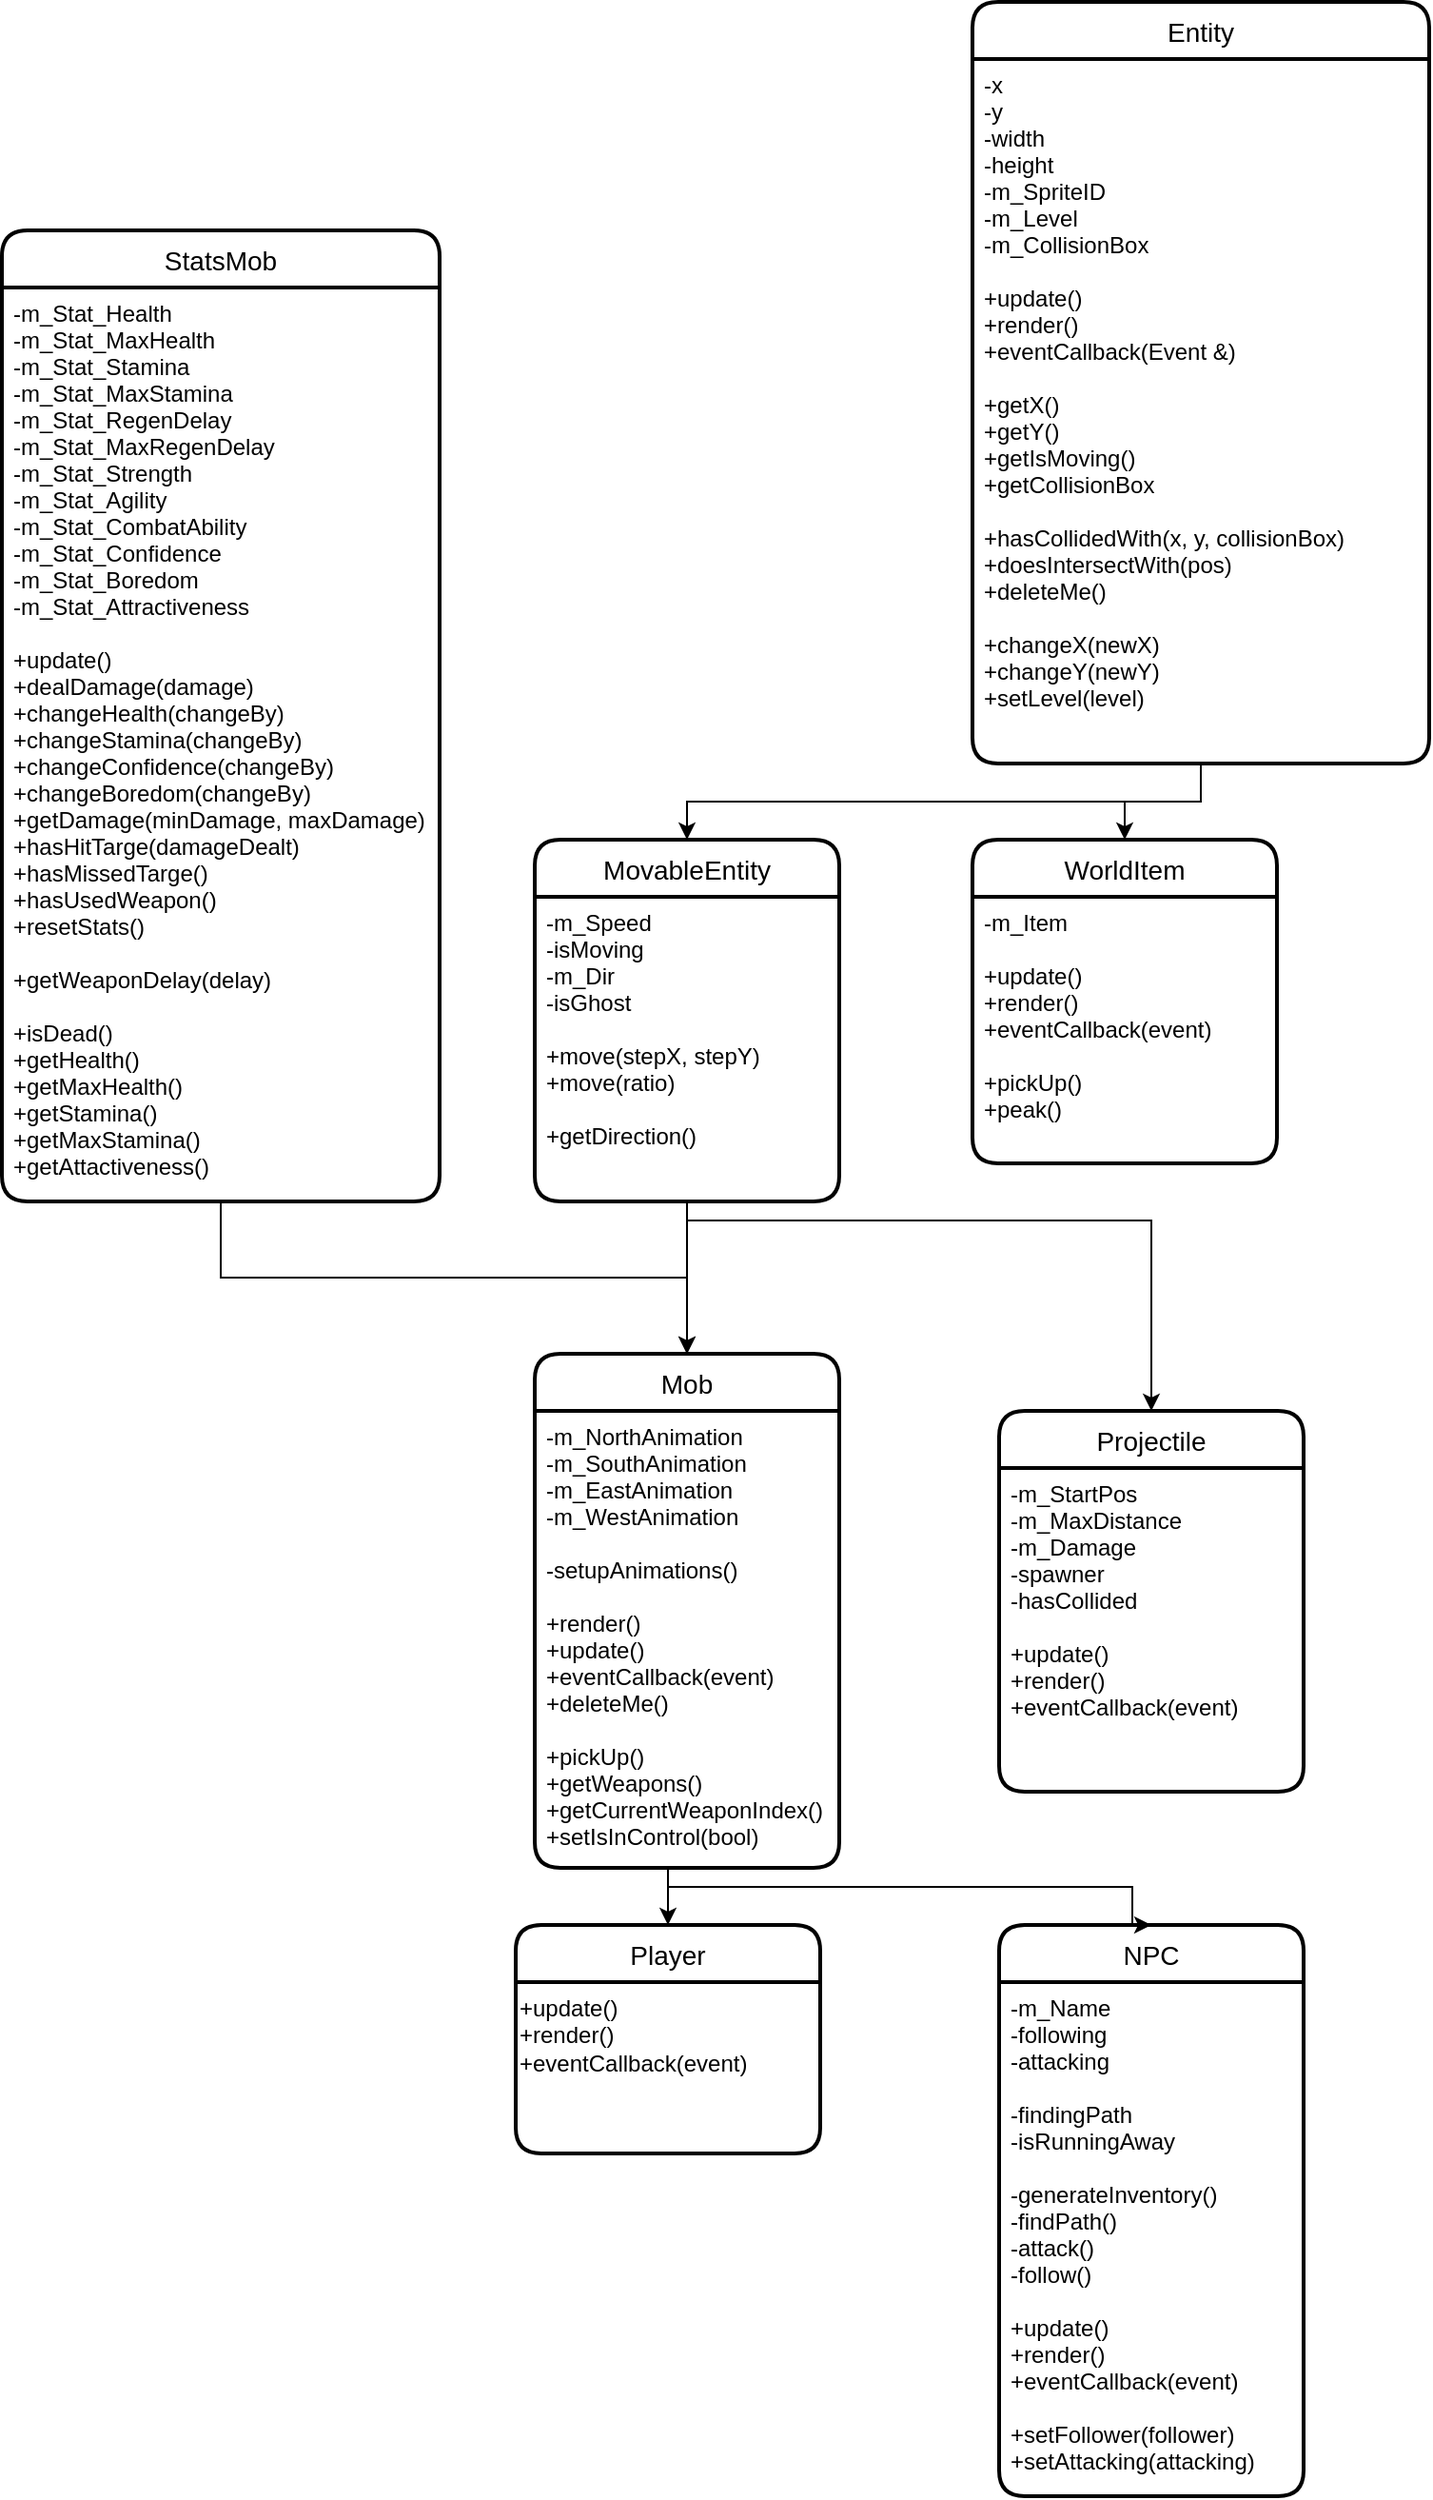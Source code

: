 <mxfile version="13.10.0" type="embed" pages="10">
    <diagram id="X-wvNb3SmLBv5usi679n" name="Entity">
        <mxGraphModel dx="616" dy="882" grid="1" gridSize="10" guides="1" tooltips="1" connect="1" arrows="1" fold="1" page="1" pageScale="1" pageWidth="827" pageHeight="1169" math="0" shadow="0">
            <root>
                <mxCell id="0"/>
                <mxCell id="1" parent="0"/>
                <mxCell id="9" style="edgeStyle=orthogonalEdgeStyle;rounded=0;orthogonalLoop=1;jettySize=auto;html=1;entryX=0.5;entryY=0;entryDx=0;entryDy=0;exitX=0.5;exitY=1;exitDx=0;exitDy=0;fontStyle=1" parent="1" source="4" target="6" edge="1">
                    <mxGeometry relative="1" as="geometry">
                        <Array as="points">
                            <mxPoint x="690" y="440"/>
                            <mxPoint x="420" y="440"/>
                        </Array>
                        <mxPoint x="650" y="430" as="sourcePoint"/>
                    </mxGeometry>
                </mxCell>
                <mxCell id="6" value="MovableEntity" style="swimlane;childLayout=stackLayout;horizontal=1;startSize=30;horizontalStack=0;rounded=1;fontSize=14;fontStyle=0;strokeWidth=2;resizeParent=0;resizeLast=1;shadow=0;dashed=0;align=center;" parent="1" vertex="1">
                    <mxGeometry x="340" y="460" width="160" height="190" as="geometry"/>
                </mxCell>
                <mxCell id="7" value="-m_Speed&#10;-isMoving&#10;-m_Dir&#10;-isGhost&#10;&#10;+move(stepX, stepY)&#10;+move(ratio)&#10;&#10;+getDirection()&#10;" style="align=left;strokeColor=none;fillColor=none;spacingLeft=4;fontSize=12;verticalAlign=top;resizable=0;rotatable=0;part=1;" parent="6" vertex="1">
                    <mxGeometry y="30" width="160" height="160" as="geometry"/>
                </mxCell>
                <mxCell id="10" value="WorldItem" style="swimlane;childLayout=stackLayout;horizontal=1;startSize=30;horizontalStack=0;rounded=1;fontSize=14;fontStyle=0;strokeWidth=2;resizeParent=0;resizeLast=1;shadow=0;dashed=0;align=center;" parent="1" vertex="1">
                    <mxGeometry x="570" y="460" width="160" height="170" as="geometry"/>
                </mxCell>
                <mxCell id="11" value="-m_Item&#10;&#10;+update()&#10;+render()&#10;+eventCallback(event)&#10;&#10;+pickUp()&#10;+peak()&#10;" style="align=left;strokeColor=none;fillColor=none;spacingLeft=4;fontSize=12;verticalAlign=top;resizable=0;rotatable=0;part=1;" parent="10" vertex="1">
                    <mxGeometry y="30" width="160" height="140" as="geometry"/>
                </mxCell>
                <mxCell id="12" style="edgeStyle=orthogonalEdgeStyle;rounded=0;orthogonalLoop=1;jettySize=auto;html=1;exitX=0.5;exitY=1;exitDx=0;exitDy=0;fontStyle=1" parent="1" source="4" target="10" edge="1">
                    <mxGeometry relative="1" as="geometry">
                        <Array as="points"/>
                        <mxPoint x="650" y="430" as="sourcePoint"/>
                    </mxGeometry>
                </mxCell>
                <mxCell id="15" value="Mob" style="swimlane;childLayout=stackLayout;horizontal=1;startSize=30;horizontalStack=0;rounded=1;fontSize=14;fontStyle=0;strokeWidth=2;resizeParent=0;resizeLast=1;shadow=0;dashed=0;align=center;" parent="1" vertex="1">
                    <mxGeometry x="340" y="730" width="160" height="270" as="geometry"/>
                </mxCell>
                <mxCell id="16" value="-m_NorthAnimation&#10;-m_SouthAnimation&#10;-m_EastAnimation&#10;-m_WestAnimation&#10;&#10;-setupAnimations()&#10;&#10;+render()&#10;+update()&#10;+eventCallback(event)&#10;+deleteMe()&#10;&#10;+pickUp()&#10;+getWeapons()&#10;+getCurrentWeaponIndex()&#10;+setIsInControl(bool)" style="align=left;strokeColor=none;fillColor=none;spacingLeft=4;fontSize=12;verticalAlign=top;resizable=0;rotatable=0;part=1;" parent="15" vertex="1">
                    <mxGeometry y="30" width="160" height="240" as="geometry"/>
                </mxCell>
                <mxCell id="13" value="Projectile" style="swimlane;childLayout=stackLayout;horizontal=1;startSize=30;horizontalStack=0;rounded=1;fontSize=14;fontStyle=0;strokeWidth=2;resizeParent=0;resizeLast=1;shadow=0;dashed=0;align=center;" parent="1" vertex="1">
                    <mxGeometry x="584" y="760" width="160" height="200" as="geometry"/>
                </mxCell>
                <mxCell id="14" value="-m_StartPos&#10;-m_MaxDistance&#10;-m_Damage&#10;-spawner&#10;-hasCollided&#10;&#10;+update()&#10;+render()&#10;+eventCallback(event)&#10;" style="align=left;strokeColor=none;fillColor=none;spacingLeft=4;fontSize=12;verticalAlign=top;resizable=0;rotatable=0;part=1;" parent="13" vertex="1">
                    <mxGeometry y="30" width="160" height="170" as="geometry"/>
                </mxCell>
                <mxCell id="3" value="Entity" style="swimlane;childLayout=stackLayout;horizontal=1;startSize=30;horizontalStack=0;rounded=1;fontSize=14;fontStyle=0;strokeWidth=2;resizeParent=0;resizeLast=1;shadow=0;dashed=0;align=center;" parent="1" vertex="1">
                    <mxGeometry x="570" y="20" width="240" height="400" as="geometry">
                        <mxRectangle x="310" y="40" width="70" height="30" as="alternateBounds"/>
                    </mxGeometry>
                </mxCell>
                <mxCell id="4" value="-x&#10;-y&#10;-width&#10;-height&#10;-m_SpriteID&#10;-m_Level&#10;-m_CollisionBox&#10;&#10;+update()&#10;+render()&#10;+eventCallback(Event &amp;)&#10;&#10;+getX()&#10;+getY()&#10;+getIsMoving()&#10;+getCollisionBox&#10;&#10;+hasCollidedWith(x, y, collisionBox)&#10;+doesIntersectWith(pos)&#10;+deleteMe()&#10;&#10;+changeX(newX)&#10;+changeY(newY)&#10;+setLevel(level)&#10;&#10;" style="align=left;strokeColor=none;fillColor=none;spacingLeft=4;fontSize=12;verticalAlign=top;resizable=0;rotatable=0;part=1;" parent="3" vertex="1">
                    <mxGeometry y="30" width="240" height="370" as="geometry"/>
                </mxCell>
                <mxCell id="20" value="NPC" style="swimlane;childLayout=stackLayout;horizontal=1;startSize=30;horizontalStack=0;rounded=1;fontSize=14;fontStyle=0;strokeWidth=2;resizeParent=0;resizeLast=1;shadow=0;dashed=0;align=center;" parent="1" vertex="1">
                    <mxGeometry x="584" y="1030" width="160" height="300" as="geometry"/>
                </mxCell>
                <mxCell id="21" value="-m_Name&#10;-following&#10;-attacking&#10;&#10;-findingPath&#10;-isRunningAway&#10;&#10;-generateInventory()&#10;-findPath()&#10;-attack()&#10;-follow()&#10;&#10;+update()&#10;+render()&#10;+eventCallback(event)&#10;&#10;+setFollower(follower)&#10;+setAttacking(attacking)" style="align=left;strokeColor=none;fillColor=none;spacingLeft=4;fontSize=12;verticalAlign=top;resizable=0;rotatable=0;part=1;" parent="20" vertex="1">
                    <mxGeometry y="30" width="160" height="270" as="geometry"/>
                </mxCell>
                <mxCell id="24" style="edgeStyle=orthogonalEdgeStyle;rounded=0;orthogonalLoop=1;jettySize=auto;html=1;fontStyle=1" parent="1" source="7" target="15" edge="1">
                    <mxGeometry relative="1" as="geometry"/>
                </mxCell>
                <mxCell id="25" style="edgeStyle=orthogonalEdgeStyle;rounded=0;orthogonalLoop=1;jettySize=auto;html=1;entryX=0.5;entryY=0;entryDx=0;entryDy=0;fontStyle=1" parent="1" source="7" target="13" edge="1">
                    <mxGeometry relative="1" as="geometry">
                        <Array as="points">
                            <mxPoint x="420" y="660"/>
                            <mxPoint x="664" y="660"/>
                        </Array>
                    </mxGeometry>
                </mxCell>
                <mxCell id="26" style="edgeStyle=orthogonalEdgeStyle;rounded=0;orthogonalLoop=1;jettySize=auto;html=1;fontStyle=1" parent="1" source="16" edge="1">
                    <mxGeometry relative="1" as="geometry">
                        <mxPoint x="410" y="1030" as="sourcePoint"/>
                        <Array as="points">
                            <mxPoint x="410" y="1020"/>
                            <mxPoint x="410" y="1020"/>
                        </Array>
                        <mxPoint x="410" y="1030" as="targetPoint"/>
                    </mxGeometry>
                </mxCell>
                <mxCell id="27" style="edgeStyle=orthogonalEdgeStyle;rounded=0;orthogonalLoop=1;jettySize=auto;html=1;entryX=0.5;entryY=0;entryDx=0;entryDy=0;fontStyle=1" parent="1" target="20" edge="1">
                    <mxGeometry relative="1" as="geometry">
                        <Array as="points">
                            <mxPoint x="410" y="1010"/>
                            <mxPoint x="654" y="1010"/>
                            <mxPoint x="654" y="1030"/>
                        </Array>
                        <mxPoint x="410" y="1030" as="sourcePoint"/>
                    </mxGeometry>
                </mxCell>
                <mxCell id="18" value="Player" style="swimlane;childLayout=stackLayout;horizontal=1;startSize=30;horizontalStack=0;rounded=1;fontSize=14;fontStyle=0;strokeWidth=2;resizeParent=0;resizeLast=1;shadow=0;dashed=0;align=center;" parent="1" vertex="1">
                    <mxGeometry x="330" y="1030" width="160" height="120" as="geometry">
                        <mxRectangle x="135" y="890" width="70" height="30" as="alternateBounds"/>
                    </mxGeometry>
                </mxCell>
                <mxCell id="30" value="+update()&lt;br&gt;+render()&lt;br&gt;+eventCallback(event)" style="text;html=1;align=left;verticalAlign=top;resizable=0;points=[];autosize=1;" parent="18" vertex="1">
                    <mxGeometry y="30" width="160" height="90" as="geometry"/>
                </mxCell>
                <mxCell id="31" value="StatsMob" style="swimlane;childLayout=stackLayout;horizontal=1;startSize=30;horizontalStack=0;rounded=1;fontSize=14;fontStyle=0;strokeWidth=2;resizeParent=0;resizeLast=1;shadow=0;dashed=0;align=center;" parent="1" vertex="1">
                    <mxGeometry x="60" y="140" width="230" height="510" as="geometry"/>
                </mxCell>
                <mxCell id="32" value="-m_Stat_Health&#10;-m_Stat_MaxHealth&#10;-m_Stat_Stamina&#10;-m_Stat_MaxStamina&#10;-m_Stat_RegenDelay&#10;-m_Stat_MaxRegenDelay&#10;-m_Stat_Strength&#10;-m_Stat_Agility&#10;-m_Stat_CombatAbility&#10;-m_Stat_Confidence&#10;-m_Stat_Boredom&#10;-m_Stat_Attractiveness&#10;&#10;+update()&#10;+dealDamage(damage)&#10;+changeHealth(changeBy)&#10;+changeStamina(changeBy)&#10;+changeConfidence(changeBy)&#10;+changeBoredom(changeBy)&#10;+getDamage(minDamage, maxDamage)&#10;+hasHitTarge(damageDealt)&#10;+hasMissedTarge()&#10;+hasUsedWeapon()&#10;+resetStats()&#10;&#10;+getWeaponDelay(delay)&#10;&#10;+isDead()&#10;+getHealth()&#10;+getMaxHealth()&#10;+getStamina()&#10;+getMaxStamina()&#10;+getAttactiveness()" style="align=left;strokeColor=none;fillColor=none;spacingLeft=4;fontSize=12;verticalAlign=top;resizable=0;rotatable=0;part=1;" parent="31" vertex="1">
                    <mxGeometry y="30" width="230" height="480" as="geometry"/>
                </mxCell>
                <mxCell id="33" style="edgeStyle=orthogonalEdgeStyle;rounded=0;orthogonalLoop=1;jettySize=auto;html=1;entryX=0.5;entryY=0;entryDx=0;entryDy=0;" parent="1" source="32" target="15" edge="1">
                    <mxGeometry relative="1" as="geometry">
                        <Array as="points">
                            <mxPoint x="175" y="690"/>
                            <mxPoint x="420" y="690"/>
                        </Array>
                    </mxGeometry>
                </mxCell>
            </root>
        </mxGraphModel>
    </diagram>
    <diagram id="sK3_baPQrGMQzYI8zRH1" name="Items">
        &#xa;        &#xa;        &#xa;        &#xa;&#xa;&#xa;&#xa;
        <mxGraphModel dx="592" dy="811" grid="1" gridSize="10" guides="1" tooltips="1" connect="1" arrows="1" fold="1" page="1" pageScale="1" pageWidth="827" pageHeight="1169" math="0" shadow="0">
            &#xa;            &#xa;            &#xa;            &#xa;&#xa;&#xa;&#xa;
            <root>
                &#xa;                &#xa;                &#xa;                &#xa;&#xa;&#xa;&#xa;
                <mxCell id="HbMEGI69roir3Se0PyPI-0"/>
                &#xa;                &#xa;                &#xa;                &#xa;&#xa;&#xa;&#xa;
                <mxCell id="HbMEGI69roir3Se0PyPI-1" parent="HbMEGI69roir3Se0PyPI-0"/>
                &#xa;                &#xa;                &#xa;                &#xa;&#xa;&#xa;&#xa;
                <mxCell id="DqTkdHqL5qLeh69-5n7E-0" value="Item" style="swimlane;childLayout=stackLayout;horizontal=1;startSize=30;horizontalStack=0;rounded=1;fontSize=14;fontStyle=0;strokeWidth=2;resizeParent=0;resizeLast=1;shadow=0;dashed=0;align=center;" parent="HbMEGI69roir3Se0PyPI-1" vertex="1">
                    &#xa;                    &#xa;                    &#xa;                    &#xa;&#xa;&#xa;&#xa;
                    <mxGeometry x="300" y="50" width="160" height="130" as="geometry"/>
                    &#xa;                    &#xa;                    &#xa;                    &#xa;&#xa;&#xa;&#xa;
                </mxCell>
                &#xa;                &#xa;                &#xa;                &#xa;&#xa;&#xa;&#xa;
                <mxCell id="DqTkdHqL5qLeh69-5n7E-1" value="-m_SpriteID&#10;-m_Name&#10;&#10;+render()&#10;+getSpriteID()&#10;+getName()" style="align=left;strokeColor=none;fillColor=none;spacingLeft=4;fontSize=12;verticalAlign=top;resizable=0;rotatable=0;part=1;" parent="DqTkdHqL5qLeh69-5n7E-0" vertex="1">
                    &#xa;                    &#xa;                    &#xa;                    &#xa;&#xa;&#xa;&#xa;
                    <mxGeometry y="30" width="160" height="100" as="geometry"/>
                    &#xa;                    &#xa;                    &#xa;                    &#xa;&#xa;&#xa;&#xa;
                </mxCell>
                &#xa;                &#xa;                &#xa;                &#xa;&#xa;&#xa;&#xa;
                <mxCell id="EgrqaoXAD3GgrIfsrz_H-0" value="Weapon" style="swimlane;childLayout=stackLayout;horizontal=1;startSize=30;horizontalStack=0;rounded=1;fontSize=14;fontStyle=0;strokeWidth=2;resizeParent=0;resizeLast=1;shadow=0;dashed=0;align=center;" parent="HbMEGI69roir3Se0PyPI-1" vertex="1">
                    &#xa;                    &#xa;                    &#xa;                    &#xa;&#xa;&#xa;&#xa;
                    <mxGeometry x="100" y="240" width="220" height="140" as="geometry"/>
                    &#xa;                    &#xa;                    &#xa;                    &#xa;&#xa;&#xa;&#xa;
                </mxCell>
                &#xa;                &#xa;                &#xa;                &#xa;&#xa;&#xa;&#xa;
                <mxCell id="EgrqaoXAD3GgrIfsrz_H-1" value="-m_Damage&#10;-m_Cooldown&#10;-m_CooldownMax&#10;&#10;+update()&#10;+attack(level, attacker, direction, hold)&#10;" style="align=left;strokeColor=none;fillColor=none;spacingLeft=4;fontSize=12;verticalAlign=top;resizable=0;rotatable=0;part=1;" parent="EgrqaoXAD3GgrIfsrz_H-0" vertex="1">
                    &#xa;                    &#xa;                    &#xa;                    &#xa;&#xa;&#xa;&#xa;
                    <mxGeometry y="30" width="220" height="110" as="geometry"/>
                    &#xa;                    &#xa;                    &#xa;                    &#xa;&#xa;&#xa;&#xa;
                </mxCell>
                &#xa;                &#xa;                &#xa;                &#xa;&#xa;&#xa;&#xa;
                <mxCell id="EgrqaoXAD3GgrIfsrz_H-2" value="FireStaff" style="swimlane;childLayout=stackLayout;horizontal=1;startSize=30;horizontalStack=0;rounded=1;fontSize=14;fontStyle=0;strokeWidth=2;resizeParent=0;resizeLast=1;shadow=0;dashed=0;align=center;" parent="HbMEGI69roir3Se0PyPI-1" vertex="1">
                    &#xa;                    &#xa;                    &#xa;                    &#xa;&#xa;&#xa;&#xa;
                    <mxGeometry x="100" y="430" width="220" height="70" as="geometry"/>
                    &#xa;                    &#xa;                    &#xa;                    &#xa;&#xa;&#xa;&#xa;
                </mxCell>
                &#xa;                &#xa;                &#xa;                &#xa;&#xa;&#xa;&#xa;
                <mxCell id="EgrqaoXAD3GgrIfsrz_H-3" value="+attack(level, attacker, direction, hold)" style="align=left;strokeColor=none;fillColor=none;spacingLeft=4;fontSize=12;verticalAlign=top;resizable=0;rotatable=0;part=1;" parent="EgrqaoXAD3GgrIfsrz_H-2" vertex="1">
                    &#xa;                    &#xa;                    &#xa;                    &#xa;&#xa;&#xa;&#xa;
                    <mxGeometry y="30" width="220" height="40" as="geometry"/>
                    &#xa;                    &#xa;                    &#xa;                    &#xa;&#xa;&#xa;&#xa;
                </mxCell>
                &#xa;                &#xa;                &#xa;                &#xa;&#xa;&#xa;&#xa;
                <mxCell id="EgrqaoXAD3GgrIfsrz_H-4" style="edgeStyle=orthogonalEdgeStyle;rounded=0;orthogonalLoop=1;jettySize=auto;html=1;" parent="HbMEGI69roir3Se0PyPI-1" source="DqTkdHqL5qLeh69-5n7E-1" target="EgrqaoXAD3GgrIfsrz_H-0" edge="1">
                    &#xa;                    &#xa;                    &#xa;                    &#xa;&#xa;&#xa;&#xa;
                    <mxGeometry relative="1" as="geometry"/>
                    &#xa;                    &#xa;                    &#xa;                    &#xa;&#xa;&#xa;&#xa;
                </mxCell>
                &#xa;                &#xa;                &#xa;                &#xa;&#xa;&#xa;&#xa;
                <mxCell id="EgrqaoXAD3GgrIfsrz_H-5" style="edgeStyle=orthogonalEdgeStyle;rounded=0;orthogonalLoop=1;jettySize=auto;html=1;" parent="HbMEGI69roir3Se0PyPI-1" source="EgrqaoXAD3GgrIfsrz_H-1" target="EgrqaoXAD3GgrIfsrz_H-2" edge="1">
                    &#xa;                    &#xa;                    &#xa;                    &#xa;&#xa;&#xa;&#xa;
                    <mxGeometry relative="1" as="geometry"/>
                    &#xa;                    &#xa;                    &#xa;                    &#xa;&#xa;&#xa;&#xa;
                </mxCell>
                &#xa;                &#xa;                &#xa;                &#xa;&#xa;&#xa;&#xa;
            </root>
            &#xa;            &#xa;            &#xa;            &#xa;&#xa;&#xa;&#xa;
        </mxGraphModel>
        &#xa;        &#xa;        &#xa;        &#xa;&#xa;&#xa;&#xa;
    </diagram>
    <diagram id="pvXlYWnAsWdyTGilkBPT" name="Layers">
        <mxGraphModel dx="616" dy="882" grid="1" gridSize="10" guides="1" tooltips="1" connect="1" arrows="1" fold="1" page="1" pageScale="1" pageWidth="827" pageHeight="1169" math="0" shadow="0">
            <root>
                <mxCell id="I_ugxPCvxDtpcbwgysyX-0"/>
                <mxCell id="I_ugxPCvxDtpcbwgysyX-1" parent="I_ugxPCvxDtpcbwgysyX-0"/>
                <mxCell id="0wJXUdtOuIVoimhmgntm-6" style="edgeStyle=orthogonalEdgeStyle;rounded=0;orthogonalLoop=1;jettySize=auto;html=1;entryX=0.5;entryY=0;entryDx=0;entryDy=0;" parent="I_ugxPCvxDtpcbwgysyX-1" source="knM1O7wR5AvMMb07C49F-1" target="0wJXUdtOuIVoimhmgntm-0" edge="1">
                    <mxGeometry relative="1" as="geometry">
                        <Array as="points">
                            <mxPoint x="414" y="210"/>
                            <mxPoint x="255" y="210"/>
                        </Array>
                    </mxGeometry>
                </mxCell>
                <mxCell id="0wJXUdtOuIVoimhmgntm-8" style="edgeStyle=orthogonalEdgeStyle;rounded=0;orthogonalLoop=1;jettySize=auto;html=1;entryX=0.5;entryY=0;entryDx=0;entryDy=0;" parent="I_ugxPCvxDtpcbwgysyX-1" source="0wJXUdtOuIVoimhmgntm-1" target="0wJXUdtOuIVoimhmgntm-4" edge="1">
                    <mxGeometry relative="1" as="geometry"/>
                </mxCell>
                <mxCell id="knM1O7wR5AvMMb07C49F-0" value="Layers" style="swimlane;childLayout=stackLayout;horizontal=1;startSize=30;horizontalStack=0;rounded=1;fontSize=14;fontStyle=0;strokeWidth=2;resizeParent=0;resizeLast=1;shadow=0;dashed=0;align=center;" parent="I_ugxPCvxDtpcbwgysyX-1" vertex="1">
                    <mxGeometry x="313" y="10" width="202" height="170" as="geometry"/>
                </mxCell>
                <mxCell id="knM1O7wR5AvMMb07C49F-1" value="-m_ShaderEffectIDs&#10;&#10;+render()&#10;+update()&#10;+eventCallback(event)&#10;+setEffect(Effect)&#10;&#10;+getShaderEffects()" style="align=left;strokeColor=none;fillColor=none;spacingLeft=4;fontSize=12;verticalAlign=top;resizable=0;rotatable=0;part=1;" parent="knM1O7wR5AvMMb07C49F-0" vertex="1">
                    <mxGeometry y="30" width="202" height="140" as="geometry"/>
                </mxCell>
                <mxCell id="0wJXUdtOuIVoimhmgntm-4" value="Maze" style="swimlane;childLayout=stackLayout;horizontal=1;startSize=30;horizontalStack=0;rounded=1;fontSize=14;fontStyle=0;strokeWidth=2;resizeParent=0;resizeLast=1;shadow=0;dashed=0;align=center;" parent="I_ugxPCvxDtpcbwgysyX-1" vertex="1">
                    <mxGeometry x="24" y="540" width="460" height="625" as="geometry"/>
                </mxCell>
                <mxCell id="0wJXUdtOuIVoimhmgntm-5" value="-BOARD_SIZE&#10;-board&#10;-xoffset&#10;-yoffset&#10;-currentPaths&#10;-pathsNorth&#10;-pathsSouth&#10;-parthsEast&#10;-pathsWest&#10;-m_Player&#10;-m_Entities&#10;&#10;-coordsToIndex(x, y)&#10;-addRoom(x, y, north, south, east, west)&#10;-removeRoom(x, y)&#10;-updatePaths()&#10;-multithreadedGenerating(layerMax, startMax)&#10;-generatePaths(layerMax, startMax)&#10;&#10;-shouldBeOpen(room, nextEntrance, prob, pathCount)&#10;-forceEntrance(north, south, east, west)&#10;&#10;-playerDeath()&#10;-resetMaze()&#10;&#10;+render()&#10;+update()&#10;+eventCallback(event)&#10;&#10;+generate()&#10;+moveNorth()&#10;+moveSouth()&#10;+moveEast()&#10;+moveWest()&#10;&#10;+get(x, y)&#10;+getTile(x, y)&#10;+getPlayer()&#10;+getPath(start, destination, collisionBox)&#10;+entityCollisionDetection(x, y, collisionBox)" style="align=left;strokeColor=none;fillColor=none;spacingLeft=4;fontSize=12;verticalAlign=top;resizable=0;rotatable=0;part=1;" parent="0wJXUdtOuIVoimhmgntm-4" vertex="1">
                    <mxGeometry y="30" width="460" height="595" as="geometry"/>
                </mxCell>
                <mxCell id="0wJXUdtOuIVoimhmgntm-0" value="Level" style="swimlane;childLayout=stackLayout;horizontal=1;startSize=30;horizontalStack=0;rounded=1;fontSize=14;fontStyle=0;strokeWidth=2;resizeParent=0;resizeLast=1;shadow=0;dashed=0;align=center;" parent="I_ugxPCvxDtpcbwgysyX-1" vertex="1">
                    <mxGeometry x="94" y="230" width="320" height="280" as="geometry"/>
                </mxCell>
                <mxCell id="0wJXUdtOuIVoimhmgntm-1" value="-width&#10;-height&#10;-m_Entities&#10;-m_Projectiles&#10;-m_Spawners&#10;-collisionPointDetection(x. y)&#10;-directionalCollision(x, y, nextX, nextY, collisionBox)&#10;&#10;+getTile(x, y)&#10;+getPlayer()&#10;+getPath(start, destination, collisionBox)&#10;+collisionDetection(x, y, collisionBox)&#10;+entityCollisionDetection(x, y, collisionBox)&#10;&#10;+addEntity(entity)&#10;+addProjectile(projectile)" style="align=left;strokeColor=none;fillColor=none;spacingLeft=4;fontSize=12;verticalAlign=top;resizable=0;rotatable=0;part=1;" parent="0wJXUdtOuIVoimhmgntm-0" vertex="1">
                    <mxGeometry y="30" width="320" height="250" as="geometry"/>
                </mxCell>
                <mxCell id="pjQrlKkO-IDYvNyAAHDY-0" value="GUILayer" style="swimlane;childLayout=stackLayout;horizontal=1;startSize=30;horizontalStack=0;rounded=1;fontSize=14;fontStyle=0;strokeWidth=2;resizeParent=0;resizeLast=1;shadow=0;dashed=0;align=center;" parent="I_ugxPCvxDtpcbwgysyX-1" vertex="1">
                    <mxGeometry x="560" y="230" width="190" height="230" as="geometry"/>
                </mxCell>
                <mxCell id="pjQrlKkO-IDYvNyAAHDY-1" value="-m_ConnectedLevel&#10;-m_Objects&#10;&#10;+render()&#10;+update()&#10;+eventCallback(event)&#10;&#10;+addMenuObject(menuObject)&#10;+setConnectedLevel(level)&#10;&#10;+getObjects()&#10;+getConnectedLevel()" style="align=left;strokeColor=none;fillColor=none;spacingLeft=4;fontSize=12;verticalAlign=top;resizable=0;rotatable=0;part=1;" parent="pjQrlKkO-IDYvNyAAHDY-0" vertex="1">
                    <mxGeometry y="30" width="190" height="200" as="geometry"/>
                </mxCell>
                <mxCell id="pjQrlKkO-IDYvNyAAHDY-2" style="edgeStyle=orthogonalEdgeStyle;rounded=0;orthogonalLoop=1;jettySize=auto;html=1;" parent="I_ugxPCvxDtpcbwgysyX-1" source="knM1O7wR5AvMMb07C49F-1" target="pjQrlKkO-IDYvNyAAHDY-0" edge="1">
                    <mxGeometry relative="1" as="geometry">
                        <Array as="points">
                            <mxPoint x="414" y="210"/>
                            <mxPoint x="655" y="210"/>
                        </Array>
                    </mxGeometry>
                </mxCell>
            </root>
        </mxGraphModel>
    </diagram>
    <diagram id="5TY3FDs_d8ePeqQ3yu9s" name="Rooms">
        &#xa;        &#xa;        &#xa;        &#xa;&#xa;&#xa;&#xa;
        <mxGraphModel dx="592" dy="811" grid="1" gridSize="10" guides="1" tooltips="1" connect="1" arrows="1" fold="1" page="1" pageScale="1" pageWidth="827" pageHeight="1169" math="0" shadow="0">
            &#xa;            &#xa;            &#xa;            &#xa;&#xa;&#xa;&#xa;
            <root>
                &#xa;                &#xa;                &#xa;                &#xa;&#xa;&#xa;&#xa;
                <mxCell id="LymdJJvNn8bNUQZRNoX_-0"/>
                &#xa;                &#xa;                &#xa;                &#xa;&#xa;&#xa;&#xa;
                <mxCell id="LymdJJvNn8bNUQZRNoX_-1" parent="LymdJJvNn8bNUQZRNoX_-0"/>
                &#xa;                &#xa;                &#xa;                &#xa;&#xa;&#xa;&#xa;
                <mxCell id="cjYfcYpLOJiXtwBgpzB2-0" value="Room" style="swimlane;childLayout=stackLayout;horizontal=1;startSize=30;horizontalStack=0;rounded=1;fontSize=14;fontStyle=0;strokeWidth=2;resizeParent=0;resizeLast=1;shadow=0;dashed=0;align=center;" parent="LymdJJvNn8bNUQZRNoX_-1" vertex="1">
                    &#xa;                    &#xa;                    &#xa;                    &#xa;&#xa;&#xa;&#xa;
                    <mxGeometry x="490" y="40" width="160" height="180" as="geometry"/>
                    &#xa;                    &#xa;                    &#xa;                    &#xa;&#xa;&#xa;&#xa;
                </mxCell>
                &#xa;                &#xa;                &#xa;                &#xa;&#xa;&#xa;&#xa;
                <mxCell id="cjYfcYpLOJiXtwBgpzB2-1" value="-m_Entrances&#10;-m_Tiles&#10;&#10;+render()&#10;+update()&#10;+isOpen(entrance)&#10;+getTile(x, y)" style="align=left;strokeColor=none;fillColor=none;spacingLeft=4;fontSize=12;verticalAlign=top;resizable=0;rotatable=0;part=1;" parent="cjYfcYpLOJiXtwBgpzB2-0" vertex="1">
                    &#xa;                    &#xa;                    &#xa;                    &#xa;&#xa;&#xa;&#xa;
                    <mxGeometry y="30" width="160" height="150" as="geometry"/>
                    &#xa;                    &#xa;                    &#xa;                    &#xa;&#xa;&#xa;&#xa;
                </mxCell>
                &#xa;                &#xa;                &#xa;                &#xa;&#xa;&#xa;&#xa;
                <mxCell id="hIsLPX_ClkA7Z2lteR86-0" value="Tile" style="swimlane;childLayout=stackLayout;horizontal=1;startSize=30;horizontalStack=0;rounded=1;fontSize=14;fontStyle=0;strokeWidth=2;resizeParent=0;resizeLast=1;shadow=0;dashed=0;align=center;" parent="LymdJJvNn8bNUQZRNoX_-1" vertex="1">
                    &#xa;                    &#xa;                    &#xa;                    &#xa;&#xa;&#xa;&#xa;
                    <mxGeometry x="190" y="40" width="160" height="180" as="geometry"/>
                    &#xa;                    &#xa;                    &#xa;                    &#xa;&#xa;&#xa;&#xa;
                </mxCell>
                &#xa;                &#xa;                &#xa;                &#xa;&#xa;&#xa;&#xa;
                <mxCell id="hIsLPX_ClkA7Z2lteR86-1" value="-m_SpriteID&#10;-x&#10;-y&#10;-rotation&#10;-m_IsSolid&#10;&#10;+render(secX, secY)&#10;+update()&#10;+isSolid()" style="align=left;strokeColor=none;fillColor=none;spacingLeft=4;fontSize=12;verticalAlign=top;resizable=0;rotatable=0;part=1;" parent="hIsLPX_ClkA7Z2lteR86-0" vertex="1">
                    &#xa;                    &#xa;                    &#xa;                    &#xa;&#xa;&#xa;&#xa;
                    <mxGeometry y="30" width="160" height="150" as="geometry"/>
                    &#xa;                    &#xa;                    &#xa;                    &#xa;&#xa;&#xa;&#xa;
                </mxCell>
                &#xa;                &#xa;                &#xa;                &#xa;&#xa;&#xa;&#xa;
            </root>
            &#xa;            &#xa;            &#xa;            &#xa;&#xa;&#xa;&#xa;
        </mxGraphModel>
        &#xa;        &#xa;        &#xa;        &#xa;&#xa;&#xa;&#xa;
    </diagram>
    <diagram id="063AOm_LkzoZ6RpnwBX-" name="Rendering">
        &#xa;        &#xa;        &#xa;        &#xa;&#xa;&#xa;&#xa;
        <mxGraphModel dx="592" dy="811" grid="1" gridSize="10" guides="1" tooltips="1" connect="1" arrows="1" fold="1" page="1" pageScale="1" pageWidth="827" pageHeight="1169" math="0" shadow="0">
            &#xa;            &#xa;            &#xa;            &#xa;&#xa;&#xa;&#xa;
            <root>
                &#xa;                &#xa;                &#xa;                &#xa;&#xa;&#xa;&#xa;
                <mxCell id="_eFUB0br-svK4Kf2g3Tu-0"/>
                &#xa;                &#xa;                &#xa;                &#xa;&#xa;&#xa;&#xa;
                <mxCell id="_eFUB0br-svK4Kf2g3Tu-1" parent="_eFUB0br-svK4Kf2g3Tu-0"/>
                &#xa;                &#xa;                &#xa;                &#xa;&#xa;&#xa;&#xa;
                <mxCell id="wR5J04QJkDpUqgbO_Ao3-8" value="Shader" style="swimlane;childLayout=stackLayout;horizontal=1;startSize=30;horizontalStack=0;rounded=1;fontSize=14;fontStyle=0;strokeWidth=2;resizeParent=0;resizeLast=1;shadow=0;dashed=0;align=center;" parent="_eFUB0br-svK4Kf2g3Tu-1" vertex="1">
                    &#xa;                    &#xa;                    &#xa;                    &#xa;&#xa;&#xa;&#xa;
                    <mxGeometry x="250" y="10" width="310" height="300" as="geometry"/>
                    &#xa;                    &#xa;                    &#xa;                    &#xa;&#xa;&#xa;&#xa;
                </mxCell>
                &#xa;                &#xa;                &#xa;                &#xa;&#xa;&#xa;&#xa;
                <mxCell id="wR5J04QJkDpUqgbO_Ao3-9" value="-m_Filepath&#10;-m_RendererID&#10;-m_UniformLocalCache&#10;&#10;-getUniformLocation(name)&#10;-parseShader(filepath)&#10;-compileShader(type, source)&#10;-createShader(vertexShader, fragmentShader)&#10;&#10;+bind()&#10;+unbind()&#10;&#10;+setUniform1i(name, value)&#10;+setUniform1iv(name, count, value)&#10;+setUniform1f(name, value)&#10;+setUniform4f(name, v0, v1, v2, v3)&#10;+setUniformMat4f(name, matrix)&#10;+setUniformMat2f(name, matrix)" style="align=left;strokeColor=none;fillColor=none;spacingLeft=4;fontSize=12;verticalAlign=top;resizable=0;rotatable=0;part=1;" parent="wR5J04QJkDpUqgbO_Ao3-8" vertex="1">
                    &#xa;                    &#xa;                    &#xa;                    &#xa;&#xa;&#xa;&#xa;
                    <mxGeometry y="30" width="310" height="270" as="geometry"/>
                    &#xa;                    &#xa;                    &#xa;                    &#xa;&#xa;&#xa;&#xa;
                </mxCell>
                &#xa;                &#xa;                &#xa;                &#xa;&#xa;&#xa;&#xa;
                <mxCell id="wR5J04QJkDpUqgbO_Ao3-2" value="Sprite" style="swimlane;childLayout=stackLayout;horizontal=1;startSize=30;horizontalStack=0;rounded=1;fontSize=14;fontStyle=0;strokeWidth=2;resizeParent=0;resizeLast=1;shadow=0;dashed=0;align=center;" parent="_eFUB0br-svK4Kf2g3Tu-1" vertex="1">
                    &#xa;                    &#xa;                    &#xa;                    &#xa;&#xa;&#xa;&#xa;
                    <mxGeometry x="20" y="10" width="160" height="160" as="geometry"/>
                    &#xa;                    &#xa;                    &#xa;                    &#xa;&#xa;&#xa;&#xa;
                </mxCell>
                &#xa;                &#xa;                &#xa;                &#xa;&#xa;&#xa;&#xa;
                <mxCell id="wR5J04QJkDpUqgbO_Ao3-3" value="-m_Texture&#10;-sprites&#10;&#10;+bind(uint8_t)&#10;+unbind()&#10;+getSprite(int)&#10;+getTexture()&#10;+init()&#10;" style="align=left;strokeColor=none;fillColor=none;spacingLeft=4;fontSize=12;verticalAlign=top;resizable=0;rotatable=0;part=1;" parent="wR5J04QJkDpUqgbO_Ao3-2" vertex="1">
                    &#xa;                    &#xa;                    &#xa;                    &#xa;&#xa;&#xa;&#xa;
                    <mxGeometry y="30" width="160" height="130" as="geometry"/>
                    &#xa;                    &#xa;                    &#xa;                    &#xa;&#xa;&#xa;&#xa;
                </mxCell>
                &#xa;                &#xa;                &#xa;                &#xa;&#xa;&#xa;&#xa;
                <mxCell id="wR5J04QJkDpUqgbO_Ao3-4" value="AnimatedSprite" style="swimlane;childLayout=stackLayout;horizontal=1;startSize=30;horizontalStack=0;rounded=1;fontSize=14;fontStyle=0;strokeWidth=2;resizeParent=0;resizeLast=1;shadow=0;dashed=0;align=center;" parent="_eFUB0br-svK4Kf2g3Tu-1" vertex="1">
                    &#xa;                    &#xa;                    &#xa;                    &#xa;&#xa;&#xa;&#xa;
                    <mxGeometry x="610" y="250" width="200" height="210" as="geometry"/>
                    &#xa;                    &#xa;                    &#xa;                    &#xa;&#xa;&#xa;&#xa;
                </mxCell>
                &#xa;                &#xa;                &#xa;                &#xa;&#xa;&#xa;&#xa;
                <mxCell id="wR5J04QJkDpUqgbO_Ao3-5" value="-sprites&#10;-index&#10;-texSwapDelay&#10;-texSwapCount&#10;&#10;+addSprite(spriteID)&#10;+update()&#10;+nextFrame()&#10;+setFrame(frame)&#10;+render(x, y, rotation, size)&#10;+render(x, y, rotation, width, height)" style="align=left;strokeColor=none;fillColor=none;spacingLeft=4;fontSize=12;verticalAlign=top;resizable=0;rotatable=0;part=1;" parent="wR5J04QJkDpUqgbO_Ao3-4" vertex="1">
                    &#xa;                    &#xa;                    &#xa;                    &#xa;&#xa;&#xa;&#xa;
                    <mxGeometry y="30" width="200" height="180" as="geometry"/>
                    &#xa;                    &#xa;                    &#xa;                    &#xa;&#xa;&#xa;&#xa;
                </mxCell>
                &#xa;                &#xa;                &#xa;                &#xa;&#xa;&#xa;&#xa;
                <mxCell id="wR5J04QJkDpUqgbO_Ao3-16" value="VertexBuffer" style="swimlane;childLayout=stackLayout;horizontal=1;startSize=30;horizontalStack=0;rounded=1;fontSize=14;fontStyle=0;strokeWidth=2;resizeParent=0;resizeLast=1;shadow=0;dashed=0;align=center;" parent="_eFUB0br-svK4Kf2g3Tu-1" vertex="1">
                    &#xa;                    &#xa;                    &#xa;                    &#xa;&#xa;&#xa;&#xa;
                    <mxGeometry x="610" y="10" width="200" height="210" as="geometry"/>
                    &#xa;                    &#xa;                    &#xa;                    &#xa;&#xa;&#xa;&#xa;
                </mxCell>
                &#xa;                &#xa;                &#xa;                &#xa;&#xa;&#xa;&#xa;
                <mxCell id="wR5J04QJkDpUqgbO_Ao3-17" value="-m_RendererID&#10;-isDynamic&#10;-m_Offset&#10;-m_BufferSize&#10;&#10;+bind()&#10;+unbind()&#10;+clearBufferData()&#10;+addToBuffer(vertices, size)&#10;+getBufferSize()&#10;+canStore(size)&#10;+isEmpty()" style="align=left;strokeColor=none;fillColor=none;spacingLeft=4;fontSize=12;verticalAlign=top;resizable=0;rotatable=0;part=1;" parent="wR5J04QJkDpUqgbO_Ao3-16" vertex="1">
                    &#xa;                    &#xa;                    &#xa;                    &#xa;&#xa;&#xa;&#xa;
                    <mxGeometry y="30" width="200" height="180" as="geometry"/>
                    &#xa;                    &#xa;                    &#xa;                    &#xa;&#xa;&#xa;&#xa;
                </mxCell>
                &#xa;                &#xa;                &#xa;                &#xa;&#xa;&#xa;&#xa;
                <mxCell id="wR5J04QJkDpUqgbO_Ao3-12" value="Texture" style="swimlane;childLayout=stackLayout;horizontal=1;startSize=30;horizontalStack=0;rounded=1;fontSize=14;fontStyle=0;strokeWidth=2;resizeParent=0;resizeLast=1;shadow=0;dashed=0;align=center;" parent="_eFUB0br-svK4Kf2g3Tu-1" vertex="1">
                    &#xa;                    &#xa;                    &#xa;                    &#xa;&#xa;&#xa;&#xa;
                    <mxGeometry x="650" y="620" width="151" height="200" as="geometry"/>
                    &#xa;                    &#xa;                    &#xa;                    &#xa;&#xa;&#xa;&#xa;
                </mxCell>
                &#xa;                &#xa;                &#xa;                &#xa;&#xa;&#xa;&#xa;
                <mxCell id="wR5J04QJkDpUqgbO_Ao3-13" value="-m_RendererID&#10;-m_FilePath&#10;-m_LocalBuffer&#10;-m_Width&#10;-m_Height&#10;-m_BPP&#10;&#10;+bind(texSlot)&#10;+unbind()&#10;+getWidth()&#10;+getHeight()" style="align=left;strokeColor=none;fillColor=none;spacingLeft=4;fontSize=12;verticalAlign=top;resizable=0;rotatable=0;part=1;" parent="wR5J04QJkDpUqgbO_Ao3-12" vertex="1">
                    &#xa;                    &#xa;                    &#xa;                    &#xa;&#xa;&#xa;&#xa;
                    <mxGeometry y="30" width="151" height="170" as="geometry"/>
                    &#xa;                    &#xa;                    &#xa;                    &#xa;&#xa;&#xa;&#xa;
                </mxCell>
                &#xa;                &#xa;                &#xa;                &#xa;&#xa;&#xa;&#xa;
                <mxCell id="wR5J04QJkDpUqgbO_Ao3-10" value="IndexBuffer" style="swimlane;childLayout=stackLayout;horizontal=1;startSize=30;horizontalStack=0;rounded=1;fontSize=14;fontStyle=0;strokeWidth=2;resizeParent=0;resizeLast=1;shadow=0;dashed=0;align=center;" parent="_eFUB0br-svK4Kf2g3Tu-1" vertex="1">
                    &#xa;                    &#xa;                    &#xa;                    &#xa;&#xa;&#xa;&#xa;
                    <mxGeometry x="40" y="820" width="139" height="140" as="geometry"/>
                    &#xa;                    &#xa;                    &#xa;                    &#xa;&#xa;&#xa;&#xa;
                </mxCell>
                &#xa;                &#xa;                &#xa;                &#xa;&#xa;&#xa;&#xa;
                <mxCell id="wR5J04QJkDpUqgbO_Ao3-11" value="-m_RendererID&#10;-m_Count&#10;&#10;+bind()&#10;+unbind()&#10;+getCount()" style="align=left;strokeColor=none;fillColor=none;spacingLeft=4;fontSize=12;verticalAlign=top;resizable=0;rotatable=0;part=1;" parent="wR5J04QJkDpUqgbO_Ao3-10" vertex="1">
                    &#xa;                    &#xa;                    &#xa;                    &#xa;&#xa;&#xa;&#xa;
                    <mxGeometry y="30" width="139" height="110" as="geometry"/>
                    &#xa;                    &#xa;                    &#xa;                    &#xa;&#xa;&#xa;&#xa;
                </mxCell>
                &#xa;                &#xa;                &#xa;                &#xa;&#xa;&#xa;&#xa;
                <mxCell id="wR5J04QJkDpUqgbO_Ao3-14" value="VertexArray" style="swimlane;childLayout=stackLayout;horizontal=1;startSize=30;horizontalStack=0;rounded=1;fontSize=14;fontStyle=0;strokeWidth=2;resizeParent=0;resizeLast=1;shadow=0;dashed=0;align=center;" parent="_eFUB0br-svK4Kf2g3Tu-1" vertex="1">
                    &#xa;                    &#xa;                    &#xa;                    &#xa;&#xa;&#xa;&#xa;
                    <mxGeometry x="550" y="480" width="260" height="120" as="geometry"/>
                    &#xa;                    &#xa;                    &#xa;                    &#xa;&#xa;&#xa;&#xa;
                </mxCell>
                &#xa;                &#xa;                &#xa;                &#xa;&#xa;&#xa;&#xa;
                <mxCell id="wR5J04QJkDpUqgbO_Ao3-15" value="-m_RendererID&#10;&#10;+addBuffer(vertexBuffer, vertexBufferLayout)&#10;+bind()&#10;+unbind()" style="align=left;strokeColor=none;fillColor=none;spacingLeft=4;fontSize=12;verticalAlign=top;resizable=0;rotatable=0;part=1;" parent="wR5J04QJkDpUqgbO_Ao3-14" vertex="1">
                    &#xa;                    &#xa;                    &#xa;                    &#xa;&#xa;&#xa;&#xa;
                    <mxGeometry y="30" width="260" height="90" as="geometry"/>
                    &#xa;                    &#xa;                    &#xa;                    &#xa;&#xa;&#xa;&#xa;
                </mxCell>
                &#xa;                &#xa;                &#xa;                &#xa;&#xa;&#xa;&#xa;
                <mxCell id="XQ9NplRoTJ8XsdA4bn5a-2" value="BufferElement" style="swimlane;childLayout=stackLayout;horizontal=1;startSize=30;horizontalStack=0;rounded=1;fontSize=14;fontStyle=0;strokeWidth=2;resizeParent=0;resizeLast=1;shadow=0;dashed=0;align=center;" parent="_eFUB0br-svK4Kf2g3Tu-1" vertex="1">
                    &#xa;                    &#xa;                    &#xa;                    &#xa;&#xa;&#xa;&#xa;
                    <mxGeometry x="370" y="320" width="180" height="150" as="geometry"/>
                    &#xa;                    &#xa;                    &#xa;                    &#xa;&#xa;&#xa;&#xa;
                </mxCell>
                &#xa;                &#xa;                &#xa;                &#xa;&#xa;&#xa;&#xa;
                <mxCell id="XQ9NplRoTJ8XsdA4bn5a-3" value="+name&#10;+type&#10;+size&#10;+offset&#10;+normalized&#10;&#10;+getComponentCount()" style="align=left;strokeColor=none;fillColor=none;spacingLeft=4;fontSize=12;verticalAlign=top;resizable=0;rotatable=0;part=1;" parent="XQ9NplRoTJ8XsdA4bn5a-2" vertex="1">
                    &#xa;                    &#xa;                    &#xa;                    &#xa;&#xa;&#xa;&#xa;
                    <mxGeometry y="30" width="180" height="120" as="geometry"/>
                    &#xa;                    &#xa;                    &#xa;                    &#xa;&#xa;&#xa;&#xa;
                </mxCell>
                &#xa;                &#xa;                &#xa;                &#xa;&#xa;&#xa;&#xa;
                <mxCell id="s8VMK1vb727LWJGQKhu2-0" value="VertexBufferLayout" style="swimlane;childLayout=stackLayout;horizontal=1;startSize=30;horizontalStack=0;rounded=1;fontSize=14;fontStyle=0;strokeWidth=2;resizeParent=0;resizeLast=1;shadow=0;dashed=0;align=center;" parent="_eFUB0br-svK4Kf2g3Tu-1" vertex="1">
                    &#xa;                    &#xa;                    &#xa;                    &#xa;&#xa;&#xa;&#xa;
                    <mxGeometry x="20" y="190" width="170" height="160" as="geometry"/>
                    &#xa;                    &#xa;                    &#xa;                    &#xa;&#xa;&#xa;&#xa;
                </mxCell>
                &#xa;                &#xa;                &#xa;                &#xa;&#xa;&#xa;&#xa;
                <mxCell id="s8VMK1vb727LWJGQKhu2-1" value="-m_Elements&#10;-m_Stride&#10;-calculateOffsetsAndStride()&#10;&#10;+getStride()&#10;+getElements()&#10;+begin()&#10;+end()" style="align=left;strokeColor=none;fillColor=none;spacingLeft=4;fontSize=12;verticalAlign=top;resizable=0;rotatable=0;part=1;" parent="s8VMK1vb727LWJGQKhu2-0" vertex="1">
                    &#xa;                    &#xa;                    &#xa;                    &#xa;&#xa;&#xa;&#xa;
                    <mxGeometry y="30" width="170" height="130" as="geometry"/>
                    &#xa;                    &#xa;                    &#xa;                    &#xa;&#xa;&#xa;&#xa;
                </mxCell>
                &#xa;                &#xa;                &#xa;                &#xa;&#xa;&#xa;&#xa;
                <mxCell id="7fuvJYXqhXF8ZlwKeTbC-0" value="Character" style="swimlane;childLayout=stackLayout;horizontal=1;startSize=30;horizontalStack=0;rounded=1;fontSize=14;fontStyle=0;strokeWidth=2;resizeParent=0;resizeLast=1;shadow=0;dashed=0;align=center;" parent="_eFUB0br-svK4Kf2g3Tu-1" vertex="1">
                    &#xa;                    &#xa;                    &#xa;                    &#xa;&#xa;&#xa;&#xa;
                    <mxGeometry x="20" y="370" width="115" height="110" as="geometry"/>
                    &#xa;                    &#xa;                    &#xa;                    &#xa;&#xa;&#xa;&#xa;
                </mxCell>
                &#xa;                &#xa;                &#xa;                &#xa;&#xa;&#xa;&#xa;
                <mxCell id="7fuvJYXqhXF8ZlwKeTbC-1" value="+texture&#10;+size&#10;+bearing&#10;+advance" style="align=left;strokeColor=none;fillColor=none;spacingLeft=4;fontSize=12;verticalAlign=top;resizable=0;rotatable=0;part=1;" parent="7fuvJYXqhXF8ZlwKeTbC-0" vertex="1">
                    &#xa;                    &#xa;                    &#xa;                    &#xa;&#xa;&#xa;&#xa;
                    <mxGeometry y="30" width="115" height="80" as="geometry"/>
                    &#xa;                    &#xa;                    &#xa;                    &#xa;&#xa;&#xa;&#xa;
                </mxCell>
                &#xa;                &#xa;                &#xa;                &#xa;&#xa;&#xa;&#xa;
                <mxCell id="7fuvJYXqhXF8ZlwKeTbC-2" value="RenderObject" style="swimlane;childLayout=stackLayout;horizontal=1;startSize=30;horizontalStack=0;rounded=1;fontSize=14;fontStyle=0;strokeWidth=2;resizeParent=0;resizeLast=1;shadow=0;dashed=0;align=center;" parent="_eFUB0br-svK4Kf2g3Tu-1" vertex="1">
                    &#xa;                    &#xa;                    &#xa;                    &#xa;&#xa;&#xa;&#xa;
                    <mxGeometry x="200" y="320" width="130" height="170" as="geometry"/>
                    &#xa;                    &#xa;                    &#xa;                    &#xa;&#xa;&#xa;&#xa;
                </mxCell>
                &#xa;                &#xa;                &#xa;                &#xa;&#xa;&#xa;&#xa;
                <mxCell id="7fuvJYXqhXF8ZlwKeTbC-3" value="+position&#10;+width&#10;+height&#10;+rotation&#10;+centered&#10;&#10;+getSizeOfVertices()&#10;+convertToVertices()" style="align=left;strokeColor=none;fillColor=none;spacingLeft=4;fontSize=12;verticalAlign=top;resizable=0;rotatable=0;part=1;" parent="7fuvJYXqhXF8ZlwKeTbC-2" vertex="1">
                    &#xa;                    &#xa;                    &#xa;                    &#xa;&#xa;&#xa;&#xa;
                    <mxGeometry y="30" width="130" height="140" as="geometry"/>
                    &#xa;                    &#xa;                    &#xa;                    &#xa;&#xa;&#xa;&#xa;
                </mxCell>
                &#xa;                &#xa;                &#xa;                &#xa;&#xa;&#xa;&#xa;
                <mxCell id="7fuvJYXqhXF8ZlwKeTbC-4" value="RenderColouredObject" style="swimlane;childLayout=stackLayout;horizontal=1;startSize=30;horizontalStack=0;rounded=1;fontSize=14;fontStyle=0;strokeWidth=2;resizeParent=0;resizeLast=1;shadow=0;dashed=0;align=center;" parent="_eFUB0br-svK4Kf2g3Tu-1" vertex="1">
                    &#xa;                    &#xa;                    &#xa;                    &#xa;&#xa;&#xa;&#xa;
                    <mxGeometry x="115" y="520" width="170" height="110" as="geometry"/>
                    &#xa;                    &#xa;                    &#xa;                    &#xa;&#xa;&#xa;&#xa;
                </mxCell>
                &#xa;                &#xa;                &#xa;                &#xa;&#xa;&#xa;&#xa;
                <mxCell id="7fuvJYXqhXF8ZlwKeTbC-5" value="+colour&#10;&#10;+getSizeOfVertices()&#10;+convertToColouredVertices()" style="align=left;strokeColor=none;fillColor=none;spacingLeft=4;fontSize=12;verticalAlign=top;resizable=0;rotatable=0;part=1;" parent="7fuvJYXqhXF8ZlwKeTbC-4" vertex="1">
                    &#xa;                    &#xa;                    &#xa;                    &#xa;&#xa;&#xa;&#xa;
                    <mxGeometry y="30" width="170" height="80" as="geometry"/>
                    &#xa;                    &#xa;                    &#xa;                    &#xa;&#xa;&#xa;&#xa;
                </mxCell>
                &#xa;                &#xa;                &#xa;                &#xa;&#xa;&#xa;&#xa;
                <mxCell id="7fuvJYXqhXF8ZlwKeTbC-6" style="edgeStyle=orthogonalEdgeStyle;rounded=0;orthogonalLoop=1;jettySize=auto;html=1;entryX=0.5;entryY=0;entryDx=0;entryDy=0;" parent="_eFUB0br-svK4Kf2g3Tu-1" source="7fuvJYXqhXF8ZlwKeTbC-3" target="7fuvJYXqhXF8ZlwKeTbC-4" edge="1">
                    &#xa;                    &#xa;                    &#xa;                    &#xa;&#xa;&#xa;&#xa;
                    <mxGeometry relative="1" as="geometry">
                        &#xa;                        &#xa;                        &#xa;                        &#xa;&#xa;&#xa;&#xa;
                        <Array as="points">
                            &#xa;                            &#xa;                            &#xa;                            &#xa;&#xa;&#xa;&#xa;
                            <mxPoint x="265" y="500"/>
                            &#xa;                            &#xa;                            &#xa;                            &#xa;&#xa;&#xa;&#xa;
                            <mxPoint x="200" y="500"/>
                            &#xa;                            &#xa;                            &#xa;                            &#xa;&#xa;&#xa;&#xa;
                        </Array>
                        &#xa;                        &#xa;                        &#xa;                        &#xa;&#xa;&#xa;&#xa;
                    </mxGeometry>
                    &#xa;                    &#xa;                    &#xa;                    &#xa;&#xa;&#xa;&#xa;
                </mxCell>
                &#xa;                &#xa;                &#xa;                &#xa;&#xa;&#xa;&#xa;
                <mxCell id="7fuvJYXqhXF8ZlwKeTbC-7" value="TexturedObject" style="swimlane;childLayout=stackLayout;horizontal=1;startSize=30;horizontalStack=0;rounded=1;fontSize=14;fontStyle=0;strokeWidth=2;resizeParent=0;resizeLast=1;shadow=0;dashed=0;align=center;" parent="_eFUB0br-svK4Kf2g3Tu-1" vertex="1">
                    &#xa;                    &#xa;                    &#xa;                    &#xa;&#xa;&#xa;&#xa;
                    <mxGeometry x="300" y="520" width="211" height="110" as="geometry"/>
                    &#xa;                    &#xa;                    &#xa;                    &#xa;&#xa;&#xa;&#xa;
                </mxCell>
                &#xa;                &#xa;                &#xa;                &#xa;&#xa;&#xa;&#xa;
                <mxCell id="7fuvJYXqhXF8ZlwKeTbC-8" value="+spriteID&#10;&#10;+getSizeOfVertices()&#10;+convertToTexturedVertices(texSlot)" style="align=left;strokeColor=none;fillColor=none;spacingLeft=4;fontSize=12;verticalAlign=top;resizable=0;rotatable=0;part=1;" parent="7fuvJYXqhXF8ZlwKeTbC-7" vertex="1">
                    &#xa;                    &#xa;                    &#xa;                    &#xa;&#xa;&#xa;&#xa;
                    <mxGeometry y="30" width="211" height="80" as="geometry"/>
                    &#xa;                    &#xa;                    &#xa;                    &#xa;&#xa;&#xa;&#xa;
                </mxCell>
                &#xa;                &#xa;                &#xa;                &#xa;&#xa;&#xa;&#xa;
                <mxCell id="7fuvJYXqhXF8ZlwKeTbC-9" style="edgeStyle=orthogonalEdgeStyle;rounded=0;orthogonalLoop=1;jettySize=auto;html=1;" parent="_eFUB0br-svK4Kf2g3Tu-1" source="7fuvJYXqhXF8ZlwKeTbC-3" target="7fuvJYXqhXF8ZlwKeTbC-7" edge="1">
                    &#xa;                    &#xa;                    &#xa;                    &#xa;&#xa;&#xa;&#xa;
                    <mxGeometry relative="1" as="geometry">
                        &#xa;                        &#xa;                        &#xa;                        &#xa;&#xa;&#xa;&#xa;
                        <Array as="points">
                            &#xa;                            &#xa;                            &#xa;                            &#xa;&#xa;&#xa;&#xa;
                            <mxPoint x="265" y="500"/>
                            &#xa;                            &#xa;                            &#xa;                            &#xa;&#xa;&#xa;&#xa;
                            <mxPoint x="406" y="500"/>
                            &#xa;                            &#xa;                            &#xa;                            &#xa;&#xa;&#xa;&#xa;
                        </Array>
                        &#xa;                        &#xa;                        &#xa;                        &#xa;&#xa;&#xa;&#xa;
                    </mxGeometry>
                    &#xa;                    &#xa;                    &#xa;                    &#xa;&#xa;&#xa;&#xa;
                </mxCell>
                &#xa;                &#xa;                &#xa;                &#xa;&#xa;&#xa;&#xa;
                <mxCell id="7fuvJYXqhXF8ZlwKeTbC-10" value="RenderColouredObject" style="swimlane;childLayout=stackLayout;horizontal=1;startSize=30;horizontalStack=0;rounded=1;fontSize=14;fontStyle=0;strokeWidth=2;resizeParent=0;resizeLast=1;shadow=0;dashed=0;align=center;" parent="_eFUB0br-svK4Kf2g3Tu-1" vertex="1">
                    &#xa;                    &#xa;                    &#xa;                    &#xa;&#xa;&#xa;&#xa;
                    <mxGeometry x="40" y="680" width="320" height="120" as="geometry"/>
                    &#xa;                    &#xa;                    &#xa;                    &#xa;&#xa;&#xa;&#xa;
                </mxCell>
                &#xa;                &#xa;                &#xa;                &#xa;&#xa;&#xa;&#xa;
                <mxCell id="7fuvJYXqhXF8ZlwKeTbC-11" value="+text&#10;+scale&#10;&#10;+getSizeOfVertices()&#10;+convertCharacertToVertices(character, xOffset, texSlot)" style="align=left;strokeColor=none;fillColor=none;spacingLeft=4;fontSize=12;verticalAlign=top;resizable=0;rotatable=0;part=1;" parent="7fuvJYXqhXF8ZlwKeTbC-10" vertex="1">
                    &#xa;                    &#xa;                    &#xa;                    &#xa;&#xa;&#xa;&#xa;
                    <mxGeometry y="30" width="320" height="90" as="geometry"/>
                    &#xa;                    &#xa;                    &#xa;                    &#xa;&#xa;&#xa;&#xa;
                </mxCell>
                &#xa;                &#xa;                &#xa;                &#xa;&#xa;&#xa;&#xa;
                <mxCell id="7fuvJYXqhXF8ZlwKeTbC-13" style="edgeStyle=orthogonalEdgeStyle;rounded=0;orthogonalLoop=1;jettySize=auto;html=1;entryX=0.5;entryY=0;entryDx=0;entryDy=0;" parent="_eFUB0br-svK4Kf2g3Tu-1" source="7fuvJYXqhXF8ZlwKeTbC-5" target="7fuvJYXqhXF8ZlwKeTbC-10" edge="1">
                    &#xa;                    &#xa;                    &#xa;                    &#xa;&#xa;&#xa;&#xa;
                    <mxGeometry relative="1" as="geometry"/>
                    &#xa;                    &#xa;                    &#xa;                    &#xa;&#xa;&#xa;&#xa;
                </mxCell>
                &#xa;                &#xa;                &#xa;                &#xa;&#xa;&#xa;&#xa;
                <mxCell id="7fuvJYXqhXF8ZlwKeTbC-15" value="Vertex" style="swimlane;childLayout=stackLayout;horizontal=1;startSize=30;horizontalStack=0;rounded=1;fontSize=14;fontStyle=0;strokeWidth=2;resizeParent=0;resizeLast=1;shadow=0;dashed=0;align=center;" parent="_eFUB0br-svK4Kf2g3Tu-1" vertex="1">
                    &#xa;                    &#xa;                    &#xa;                    &#xa;&#xa;&#xa;&#xa;
                    <mxGeometry x="455.5" y="650" width="139" height="70" as="geometry"/>
                    &#xa;                    &#xa;                    &#xa;                    &#xa;&#xa;&#xa;&#xa;
                </mxCell>
                &#xa;                &#xa;                &#xa;                &#xa;&#xa;&#xa;&#xa;
                <mxCell id="7fuvJYXqhXF8ZlwKeTbC-16" value="+position" style="align=left;strokeColor=none;fillColor=none;spacingLeft=4;fontSize=12;verticalAlign=top;resizable=0;rotatable=0;part=1;" parent="7fuvJYXqhXF8ZlwKeTbC-15" vertex="1">
                    &#xa;                    &#xa;                    &#xa;                    &#xa;&#xa;&#xa;&#xa;
                    <mxGeometry y="30" width="139" height="40" as="geometry"/>
                    &#xa;                    &#xa;                    &#xa;                    &#xa;&#xa;&#xa;&#xa;
                </mxCell>
                &#xa;                &#xa;                &#xa;                &#xa;&#xa;&#xa;&#xa;
                <mxCell id="7fuvJYXqhXF8ZlwKeTbC-17" value="TexturedVertex" style="swimlane;childLayout=stackLayout;horizontal=1;startSize=30;horizontalStack=0;rounded=1;fontSize=14;fontStyle=0;strokeWidth=2;resizeParent=0;resizeLast=1;shadow=0;dashed=0;align=center;" parent="_eFUB0br-svK4Kf2g3Tu-1" vertex="1">
                    &#xa;                    &#xa;                    &#xa;                    &#xa;&#xa;&#xa;&#xa;
                    <mxGeometry x="390" y="760" width="109.5" height="80" as="geometry"/>
                    &#xa;                    &#xa;                    &#xa;                    &#xa;&#xa;&#xa;&#xa;
                </mxCell>
                &#xa;                &#xa;                &#xa;                &#xa;&#xa;&#xa;&#xa;
                <mxCell id="7fuvJYXqhXF8ZlwKeTbC-18" value="+texCoords&#10;+texID" style="align=left;strokeColor=none;fillColor=none;spacingLeft=4;fontSize=12;verticalAlign=top;resizable=0;rotatable=0;part=1;" parent="7fuvJYXqhXF8ZlwKeTbC-17" vertex="1">
                    &#xa;                    &#xa;                    &#xa;                    &#xa;&#xa;&#xa;&#xa;
                    <mxGeometry y="30" width="109.5" height="50" as="geometry"/>
                    &#xa;                    &#xa;                    &#xa;                    &#xa;&#xa;&#xa;&#xa;
                </mxCell>
                &#xa;                &#xa;                &#xa;                &#xa;&#xa;&#xa;&#xa;
                <mxCell id="7fuvJYXqhXF8ZlwKeTbC-22" value="TextVertex" style="swimlane;childLayout=stackLayout;horizontal=1;startSize=30;horizontalStack=0;rounded=1;fontSize=14;fontStyle=0;strokeWidth=2;resizeParent=0;resizeLast=1;shadow=0;dashed=0;align=center;" parent="_eFUB0br-svK4Kf2g3Tu-1" vertex="1">
                    &#xa;                    &#xa;                    &#xa;                    &#xa;&#xa;&#xa;&#xa;
                    <mxGeometry x="390" y="870" width="110" height="70" as="geometry"/>
                    &#xa;                    &#xa;                    &#xa;                    &#xa;&#xa;&#xa;&#xa;
                </mxCell>
                &#xa;                &#xa;                &#xa;                &#xa;&#xa;&#xa;&#xa;
                <mxCell id="7fuvJYXqhXF8ZlwKeTbC-23" value="+colour" style="align=left;strokeColor=none;fillColor=none;spacingLeft=4;fontSize=12;verticalAlign=top;resizable=0;rotatable=0;part=1;" parent="7fuvJYXqhXF8ZlwKeTbC-22" vertex="1">
                    &#xa;                    &#xa;                    &#xa;                    &#xa;&#xa;&#xa;&#xa;
                    <mxGeometry y="30" width="110" height="40" as="geometry"/>
                    &#xa;                    &#xa;                    &#xa;                    &#xa;&#xa;&#xa;&#xa;
                </mxCell>
                &#xa;                &#xa;                &#xa;                &#xa;&#xa;&#xa;&#xa;
                <mxCell id="7fuvJYXqhXF8ZlwKeTbC-26" value="ColouredVertex" style="swimlane;childLayout=stackLayout;horizontal=1;startSize=30;horizontalStack=0;rounded=1;fontSize=14;fontStyle=0;strokeWidth=2;resizeParent=0;resizeLast=1;shadow=0;dashed=0;align=center;" parent="_eFUB0br-svK4Kf2g3Tu-1" vertex="1">
                    &#xa;                    &#xa;                    &#xa;                    &#xa;&#xa;&#xa;&#xa;
                    <mxGeometry x="509.5" y="760" width="120.5" height="70" as="geometry"/>
                    &#xa;                    &#xa;                    &#xa;                    &#xa;&#xa;&#xa;&#xa;
                </mxCell>
                &#xa;                &#xa;                &#xa;                &#xa;&#xa;&#xa;&#xa;
                <mxCell id="7fuvJYXqhXF8ZlwKeTbC-27" value="+colour" style="align=left;strokeColor=none;fillColor=none;spacingLeft=4;fontSize=12;verticalAlign=top;resizable=0;rotatable=0;part=1;" parent="7fuvJYXqhXF8ZlwKeTbC-26" vertex="1">
                    &#xa;                    &#xa;                    &#xa;                    &#xa;&#xa;&#xa;&#xa;
                    <mxGeometry y="30" width="120.5" height="40" as="geometry"/>
                    &#xa;                    &#xa;                    &#xa;                    &#xa;&#xa;&#xa;&#xa;
                </mxCell>
                &#xa;                &#xa;                &#xa;                &#xa;&#xa;&#xa;&#xa;
                <mxCell id="7fuvJYXqhXF8ZlwKeTbC-28" style="edgeStyle=orthogonalEdgeStyle;rounded=0;orthogonalLoop=1;jettySize=auto;html=1;" parent="_eFUB0br-svK4Kf2g3Tu-1" source="7fuvJYXqhXF8ZlwKeTbC-16" target="7fuvJYXqhXF8ZlwKeTbC-26" edge="1">
                    &#xa;                    &#xa;                    &#xa;                    &#xa;&#xa;&#xa;&#xa;
                    <mxGeometry relative="1" as="geometry"/>
                    &#xa;                    &#xa;                    &#xa;                    &#xa;&#xa;&#xa;&#xa;
                </mxCell>
                &#xa;                &#xa;                &#xa;                &#xa;&#xa;&#xa;&#xa;
                <mxCell id="7fuvJYXqhXF8ZlwKeTbC-29" style="edgeStyle=orthogonalEdgeStyle;rounded=0;orthogonalLoop=1;jettySize=auto;html=1;entryX=0.5;entryY=0;entryDx=0;entryDy=0;" parent="_eFUB0br-svK4Kf2g3Tu-1" source="7fuvJYXqhXF8ZlwKeTbC-16" target="7fuvJYXqhXF8ZlwKeTbC-17" edge="1">
                    &#xa;                    &#xa;                    &#xa;                    &#xa;&#xa;&#xa;&#xa;
                    <mxGeometry relative="1" as="geometry"/>
                    &#xa;                    &#xa;                    &#xa;                    &#xa;&#xa;&#xa;&#xa;
                </mxCell>
                &#xa;                &#xa;                &#xa;                &#xa;&#xa;&#xa;&#xa;
                <mxCell id="7fuvJYXqhXF8ZlwKeTbC-30" style="edgeStyle=orthogonalEdgeStyle;rounded=0;orthogonalLoop=1;jettySize=auto;html=1;" parent="_eFUB0br-svK4Kf2g3Tu-1" source="7fuvJYXqhXF8ZlwKeTbC-18" target="7fuvJYXqhXF8ZlwKeTbC-22" edge="1">
                    &#xa;                    &#xa;                    &#xa;                    &#xa;&#xa;&#xa;&#xa;
                    <mxGeometry relative="1" as="geometry"/>
                    &#xa;                    &#xa;                    &#xa;                    &#xa;&#xa;&#xa;&#xa;
                </mxCell>
                &#xa;                &#xa;                &#xa;                &#xa;&#xa;&#xa;&#xa;
            </root>
            &#xa;            &#xa;            &#xa;            &#xa;&#xa;&#xa;&#xa;
        </mxGraphModel>
        &#xa;        &#xa;        &#xa;        &#xa;&#xa;&#xa;&#xa;
    </diagram>
    <diagram id="d6R2q9cYVMZn_-ArC0PR" name="Effects">
        &#xa;        &#xa;        &#xa;        &#xa;&#xa;&#xa;&#xa;
        <mxGraphModel dx="592" dy="811" grid="1" gridSize="10" guides="1" tooltips="1" connect="1" arrows="1" fold="1" page="1" pageScale="1" pageWidth="827" pageHeight="1169" math="0" shadow="0">
            &#xa;            &#xa;            &#xa;            &#xa;&#xa;&#xa;&#xa;
            <root>
                &#xa;                &#xa;                &#xa;                &#xa;&#xa;&#xa;&#xa;
                <mxCell id="kdQoN-4FwbqOHoTyUA2M-0"/>
                &#xa;                &#xa;                &#xa;                &#xa;&#xa;&#xa;&#xa;
                <mxCell id="kdQoN-4FwbqOHoTyUA2M-1" parent="kdQoN-4FwbqOHoTyUA2M-0"/>
                &#xa;                &#xa;                &#xa;                &#xa;&#xa;&#xa;&#xa;
                <mxCell id="zqgO1K2QR8z62u-slMsA-0" value="Effect" style="swimlane;childLayout=stackLayout;horizontal=1;startSize=30;horizontalStack=0;rounded=1;fontSize=14;fontStyle=0;strokeWidth=2;resizeParent=0;resizeLast=1;shadow=0;dashed=0;align=center;" parent="kdQoN-4FwbqOHoTyUA2M-1" vertex="1">
                    &#xa;                    &#xa;                    &#xa;                    &#xa;&#xa;&#xa;&#xa;
                    <mxGeometry x="260" y="140" width="160" height="80" as="geometry"/>
                    &#xa;                    &#xa;                    &#xa;                    &#xa;&#xa;&#xa;&#xa;
                </mxCell>
                &#xa;                &#xa;                &#xa;                &#xa;&#xa;&#xa;&#xa;
                <mxCell id="zqgO1K2QR8z62u-slMsA-1" value="+getType()" style="align=left;strokeColor=none;fillColor=none;spacingLeft=4;fontSize=12;verticalAlign=top;resizable=0;rotatable=0;part=1;" parent="zqgO1K2QR8z62u-slMsA-0" vertex="1">
                    &#xa;                    &#xa;                    &#xa;                    &#xa;&#xa;&#xa;&#xa;
                    <mxGeometry y="30" width="160" height="50" as="geometry"/>
                    &#xa;                    &#xa;                    &#xa;                    &#xa;&#xa;&#xa;&#xa;
                </mxCell>
                &#xa;                &#xa;                &#xa;                &#xa;&#xa;&#xa;&#xa;
                <mxCell id="zqgO1K2QR8z62u-slMsA-2" value="UniformVec4" style="swimlane;childLayout=stackLayout;horizontal=1;startSize=30;horizontalStack=0;rounded=1;fontSize=14;fontStyle=0;strokeWidth=2;resizeParent=0;resizeLast=1;shadow=0;dashed=0;align=center;" parent="kdQoN-4FwbqOHoTyUA2M-1" vertex="1">
                    &#xa;                    &#xa;                    &#xa;                    &#xa;&#xa;&#xa;&#xa;
                    <mxGeometry x="274" y="620" width="160" height="120" as="geometry"/>
                    &#xa;                    &#xa;                    &#xa;                    &#xa;&#xa;&#xa;&#xa;
                </mxCell>
                &#xa;                &#xa;                &#xa;                &#xa;&#xa;&#xa;&#xa;
                <mxCell id="zqgO1K2QR8z62u-slMsA-3" value="-vec&#10;&#10;+setEffect(shader)" style="align=left;strokeColor=none;fillColor=none;spacingLeft=4;fontSize=12;verticalAlign=top;resizable=0;rotatable=0;part=1;" parent="zqgO1K2QR8z62u-slMsA-2" vertex="1">
                    &#xa;                    &#xa;                    &#xa;                    &#xa;&#xa;&#xa;&#xa;
                    <mxGeometry y="30" width="160" height="90" as="geometry"/>
                    &#xa;                    &#xa;                    &#xa;                    &#xa;&#xa;&#xa;&#xa;
                </mxCell>
                &#xa;                &#xa;                &#xa;                &#xa;&#xa;&#xa;&#xa;
                <mxCell id="zqgO1K2QR8z62u-slMsA-4" value="UniformMat4" style="swimlane;childLayout=stackLayout;horizontal=1;startSize=30;horizontalStack=0;rounded=1;fontSize=14;fontStyle=0;strokeWidth=2;resizeParent=0;resizeLast=1;shadow=0;dashed=0;align=center;" parent="kdQoN-4FwbqOHoTyUA2M-1" vertex="1">
                    &#xa;                    &#xa;                    &#xa;                    &#xa;&#xa;&#xa;&#xa;
                    <mxGeometry x="480" y="620" width="160" height="120" as="geometry"/>
                    &#xa;                    &#xa;                    &#xa;                    &#xa;&#xa;&#xa;&#xa;
                </mxCell>
                &#xa;                &#xa;                &#xa;                &#xa;&#xa;&#xa;&#xa;
                <mxCell id="zqgO1K2QR8z62u-slMsA-5" value="-mat&#10;&#10;+setEffect(shader)" style="align=left;strokeColor=none;fillColor=none;spacingLeft=4;fontSize=12;verticalAlign=top;resizable=0;rotatable=0;part=1;" parent="zqgO1K2QR8z62u-slMsA-4" vertex="1">
                    &#xa;                    &#xa;                    &#xa;                    &#xa;&#xa;&#xa;&#xa;
                    <mxGeometry y="30" width="160" height="90" as="geometry"/>
                    &#xa;                    &#xa;                    &#xa;                    &#xa;&#xa;&#xa;&#xa;
                </mxCell>
                &#xa;                &#xa;                &#xa;                &#xa;&#xa;&#xa;&#xa;
                <mxCell id="wdcKNgLolt6_JOTwMYff-0" value="ShaderEffectCarrier" style="swimlane;childLayout=stackLayout;horizontal=1;startSize=30;horizontalStack=0;rounded=1;fontSize=14;fontStyle=0;strokeWidth=2;resizeParent=0;resizeLast=1;shadow=0;dashed=0;align=center;" parent="kdQoN-4FwbqOHoTyUA2M-1" vertex="1">
                    &#xa;                    &#xa;                    &#xa;                    &#xa;&#xa;&#xa;&#xa;
                    <mxGeometry x="260" y="280" width="160" height="120" as="geometry"/>
                    &#xa;                    &#xa;                    &#xa;                    &#xa;&#xa;&#xa;&#xa;
                </mxCell>
                &#xa;                &#xa;                &#xa;                &#xa;&#xa;&#xa;&#xa;
                <mxCell id="wdcKNgLolt6_JOTwMYff-1" value="-m_ID&#10;&#10;+getID()&#10;+getType()" style="align=left;strokeColor=none;fillColor=none;spacingLeft=4;fontSize=12;verticalAlign=top;resizable=0;rotatable=0;part=1;" parent="wdcKNgLolt6_JOTwMYff-0" vertex="1">
                    &#xa;                    &#xa;                    &#xa;                    &#xa;&#xa;&#xa;&#xa;
                    <mxGeometry y="30" width="160" height="90" as="geometry"/>
                    &#xa;                    &#xa;                    &#xa;                    &#xa;&#xa;&#xa;&#xa;
                </mxCell>
                &#xa;                &#xa;                &#xa;                &#xa;&#xa;&#xa;&#xa;
                <mxCell id="4w9zMgYPA7QAwl_NbKzn-0" value="RemoveShaderEffect" style="swimlane;childLayout=stackLayout;horizontal=1;startSize=30;horizontalStack=0;rounded=1;fontSize=14;fontStyle=0;strokeWidth=2;resizeParent=0;resizeLast=1;shadow=0;dashed=0;align=center;" parent="kdQoN-4FwbqOHoTyUA2M-1" vertex="1">
                    &#xa;                    &#xa;                    &#xa;                    &#xa;&#xa;&#xa;&#xa;
                    <mxGeometry x="20" y="445" width="160" height="120" as="geometry"/>
                    &#xa;                    &#xa;                    &#xa;                    &#xa;&#xa;&#xa;&#xa;
                </mxCell>
                &#xa;                &#xa;                &#xa;                &#xa;&#xa;&#xa;&#xa;
                <mxCell id="4w9zMgYPA7QAwl_NbKzn-1" value="+getType()" style="align=left;strokeColor=none;fillColor=none;spacingLeft=4;fontSize=12;verticalAlign=top;resizable=0;rotatable=0;part=1;" parent="4w9zMgYPA7QAwl_NbKzn-0" vertex="1">
                    &#xa;                    &#xa;                    &#xa;                    &#xa;&#xa;&#xa;&#xa;
                    <mxGeometry y="30" width="160" height="90" as="geometry"/>
                    &#xa;                    &#xa;                    &#xa;                    &#xa;&#xa;&#xa;&#xa;
                </mxCell>
                &#xa;                &#xa;                &#xa;                &#xa;&#xa;&#xa;&#xa;
                <mxCell id="4w9zMgYPA7QAwl_NbKzn-2" value="ShaderEffect" style="swimlane;childLayout=stackLayout;horizontal=1;startSize=30;horizontalStack=0;rounded=1;fontSize=14;fontStyle=0;strokeWidth=2;resizeParent=0;resizeLast=1;shadow=0;dashed=0;align=center;" parent="kdQoN-4FwbqOHoTyUA2M-1" vertex="1">
                    &#xa;                    &#xa;                    &#xa;                    &#xa;&#xa;&#xa;&#xa;
                    <mxGeometry x="370" y="440" width="160" height="120" as="geometry"/>
                    &#xa;                    &#xa;                    &#xa;                    &#xa;&#xa;&#xa;&#xa;
                </mxCell>
                &#xa;                &#xa;                &#xa;                &#xa;&#xa;&#xa;&#xa;
                <mxCell id="4w9zMgYPA7QAwl_NbKzn-3" value="-m_Name&#10;&#10;+getName()&#10;+setEffect(shader)" style="align=left;strokeColor=none;fillColor=none;spacingLeft=4;fontSize=12;verticalAlign=top;resizable=0;rotatable=0;part=1;" parent="4w9zMgYPA7QAwl_NbKzn-2" vertex="1">
                    &#xa;                    &#xa;                    &#xa;                    &#xa;&#xa;&#xa;&#xa;
                    <mxGeometry y="30" width="160" height="90" as="geometry"/>
                    &#xa;                    &#xa;                    &#xa;                    &#xa;&#xa;&#xa;&#xa;
                </mxCell>
                &#xa;                &#xa;                &#xa;                &#xa;&#xa;&#xa;&#xa;
                <mxCell id="4w9zMgYPA7QAwl_NbKzn-5" style="edgeStyle=orthogonalEdgeStyle;rounded=0;orthogonalLoop=1;jettySize=auto;html=1;" parent="kdQoN-4FwbqOHoTyUA2M-1" source="wdcKNgLolt6_JOTwMYff-1" target="4w9zMgYPA7QAwl_NbKzn-0" edge="1">
                    &#xa;                    &#xa;                    &#xa;                    &#xa;&#xa;&#xa;&#xa;
                    <mxGeometry relative="1" as="geometry">
                        &#xa;                        &#xa;                        &#xa;                        &#xa;&#xa;&#xa;&#xa;
                        <Array as="points">
                            &#xa;                            &#xa;                            &#xa;                            &#xa;&#xa;&#xa;&#xa;
                            <mxPoint x="340" y="420"/>
                            &#xa;                            &#xa;                            &#xa;                            &#xa;&#xa;&#xa;&#xa;
                            <mxPoint x="100" y="420"/>
                            &#xa;                            &#xa;                            &#xa;                            &#xa;&#xa;&#xa;&#xa;
                        </Array>
                        &#xa;                        &#xa;                        &#xa;                        &#xa;&#xa;&#xa;&#xa;
                    </mxGeometry>
                    &#xa;                    &#xa;                    &#xa;                    &#xa;&#xa;&#xa;&#xa;
                </mxCell>
                &#xa;                &#xa;                &#xa;                &#xa;&#xa;&#xa;&#xa;
                <mxCell id="4w9zMgYPA7QAwl_NbKzn-6" style="edgeStyle=orthogonalEdgeStyle;rounded=0;orthogonalLoop=1;jettySize=auto;html=1;" parent="kdQoN-4FwbqOHoTyUA2M-1" source="wdcKNgLolt6_JOTwMYff-1" target="4w9zMgYPA7QAwl_NbKzn-2" edge="1">
                    &#xa;                    &#xa;                    &#xa;                    &#xa;&#xa;&#xa;&#xa;
                    <mxGeometry relative="1" as="geometry">
                        &#xa;                        &#xa;                        &#xa;                        &#xa;&#xa;&#xa;&#xa;
                        <Array as="points">
                            &#xa;                            &#xa;                            &#xa;                            &#xa;&#xa;&#xa;&#xa;
                            <mxPoint x="340" y="420"/>
                            &#xa;                            &#xa;                            &#xa;                            &#xa;&#xa;&#xa;&#xa;
                            <mxPoint x="450" y="420"/>
                            &#xa;                            &#xa;                            &#xa;                            &#xa;&#xa;&#xa;&#xa;
                        </Array>
                        &#xa;                        &#xa;                        &#xa;                        &#xa;&#xa;&#xa;&#xa;
                    </mxGeometry>
                    &#xa;                    &#xa;                    &#xa;                    &#xa;&#xa;&#xa;&#xa;
                </mxCell>
                &#xa;                &#xa;                &#xa;                &#xa;&#xa;&#xa;&#xa;
                <mxCell id="4w9zMgYPA7QAwl_NbKzn-7" style="edgeStyle=orthogonalEdgeStyle;rounded=0;orthogonalLoop=1;jettySize=auto;html=1;" parent="kdQoN-4FwbqOHoTyUA2M-1" source="4w9zMgYPA7QAwl_NbKzn-3" target="zqgO1K2QR8z62u-slMsA-2" edge="1">
                    &#xa;                    &#xa;                    &#xa;                    &#xa;&#xa;&#xa;&#xa;
                    <mxGeometry relative="1" as="geometry"/>
                    &#xa;                    &#xa;                    &#xa;                    &#xa;&#xa;&#xa;&#xa;
                </mxCell>
                &#xa;                &#xa;                &#xa;                &#xa;&#xa;&#xa;&#xa;
                <mxCell id="4w9zMgYPA7QAwl_NbKzn-8" style="edgeStyle=orthogonalEdgeStyle;rounded=0;orthogonalLoop=1;jettySize=auto;html=1;" parent="kdQoN-4FwbqOHoTyUA2M-1" source="4w9zMgYPA7QAwl_NbKzn-3" target="zqgO1K2QR8z62u-slMsA-4" edge="1">
                    &#xa;                    &#xa;                    &#xa;                    &#xa;&#xa;&#xa;&#xa;
                    <mxGeometry relative="1" as="geometry"/>
                    &#xa;                    &#xa;                    &#xa;                    &#xa;&#xa;&#xa;&#xa;
                </mxCell>
                &#xa;                &#xa;                &#xa;                &#xa;&#xa;&#xa;&#xa;
                <mxCell id="4w9zMgYPA7QAwl_NbKzn-9" style="edgeStyle=orthogonalEdgeStyle;rounded=0;orthogonalLoop=1;jettySize=auto;html=1;" parent="kdQoN-4FwbqOHoTyUA2M-1" source="zqgO1K2QR8z62u-slMsA-1" target="wdcKNgLolt6_JOTwMYff-0" edge="1">
                    &#xa;                    &#xa;                    &#xa;                    &#xa;&#xa;&#xa;&#xa;
                    <mxGeometry relative="1" as="geometry"/>
                    &#xa;                    &#xa;                    &#xa;                    &#xa;&#xa;&#xa;&#xa;
                </mxCell>
                &#xa;                &#xa;                &#xa;                &#xa;&#xa;&#xa;&#xa;
            </root>
            &#xa;            &#xa;            &#xa;            &#xa;&#xa;&#xa;&#xa;
        </mxGraphModel>
        &#xa;        &#xa;        &#xa;        &#xa;&#xa;&#xa;&#xa;
    </diagram>
    <diagram id="4rWrO8jGkI_KrlAfihqu" name="Other">
        &#xa;        &#xa;        &#xa;        &#xa;&#xa;&#xa;&#xa;
        <mxGraphModel dx="592" dy="811" grid="1" gridSize="10" guides="1" tooltips="1" connect="1" arrows="1" fold="1" page="1" pageScale="1" pageWidth="827" pageHeight="1169" math="0" shadow="0">
            &#xa;            &#xa;            &#xa;            &#xa;&#xa;&#xa;&#xa;
            <root>
                &#xa;                &#xa;                &#xa;                &#xa;&#xa;&#xa;&#xa;
                <mxCell id="LPg0YgVZL0YKKT-vJcsz-0"/>
                &#xa;                &#xa;                &#xa;                &#xa;&#xa;&#xa;&#xa;
                <mxCell id="LPg0YgVZL0YKKT-vJcsz-1" parent="LPg0YgVZL0YKKT-vJcsz-0"/>
                &#xa;                &#xa;                &#xa;                &#xa;&#xa;&#xa;&#xa;
                <mxCell id="2i3oVGjWyz5P9iwtd69N-2" value="Camera" style="swimlane;childLayout=stackLayout;horizontal=1;startSize=30;horizontalStack=0;rounded=1;fontSize=14;fontStyle=0;strokeWidth=2;resizeParent=0;resizeLast=1;shadow=0;dashed=0;align=center;" parent="LPg0YgVZL0YKKT-vJcsz-1" vertex="1">
                    &#xa;                    &#xa;                    &#xa;                    &#xa;&#xa;&#xa;&#xa;
                    <mxGeometry x="230" y="20" width="260" height="410" as="geometry"/>
                    &#xa;                    &#xa;                    &#xa;                    &#xa;&#xa;&#xa;&#xa;
                </mxCell>
                &#xa;                &#xa;                &#xa;                &#xa;&#xa;&#xa;&#xa;
                <mxCell id="2i3oVGjWyz5P9iwtd69N-3" value="-x&#10;-y&#10;-zoomPercentage&#10;-moveSpeed&#10;-moveLock&#10;-updateView&#10;-lockOnAnchor&#10;-m_Anchor&#10;&#10;+update()&#10;+render()&#10;+eventCallback(event)&#10;+setEffect(effect)&#10;+getView()&#10;+isInFrame(x, y, collisionBox)&#10;+setLock(lock)&#10;+setX(newX)&#10;+setY(newY)&#10;+setAnchor(mob)&#10;+getZoom()&#10;+keyCallback(key, scancode, action, mods)&#10;+changeUpdateView()&#10;+getX()&#10;+getY()&#10;+convertWindowToLevel(pos)" style="align=left;strokeColor=none;fillColor=none;spacingLeft=4;fontSize=12;verticalAlign=top;resizable=0;rotatable=0;part=1;" parent="2i3oVGjWyz5P9iwtd69N-2" vertex="1">
                    &#xa;                    &#xa;                    &#xa;                    &#xa;&#xa;&#xa;&#xa;
                    <mxGeometry y="30" width="260" height="380" as="geometry"/>
                    &#xa;                    &#xa;                    &#xa;                    &#xa;&#xa;&#xa;&#xa;
                </mxCell>
                &#xa;                &#xa;                &#xa;                &#xa;&#xa;&#xa;&#xa;
                <mxCell id="8y4i3ZV9esMJflfuxxzF-0" value="Vec2i" style="swimlane;childLayout=stackLayout;horizontal=1;startSize=30;horizontalStack=0;rounded=1;fontSize=14;fontStyle=0;strokeWidth=2;resizeParent=0;resizeLast=1;shadow=0;dashed=0;align=center;" parent="LPg0YgVZL0YKKT-vJcsz-1" vertex="1">
                    &#xa;                    &#xa;                    &#xa;                    &#xa;&#xa;&#xa;&#xa;
                    <mxGeometry x="40" y="20" width="160" height="80" as="geometry"/>
                    &#xa;                    &#xa;                    &#xa;                    &#xa;&#xa;&#xa;&#xa;
                </mxCell>
                &#xa;                &#xa;                &#xa;                &#xa;&#xa;&#xa;&#xa;
                <mxCell id="8y4i3ZV9esMJflfuxxzF-1" value="+x&#10;+y" style="align=left;strokeColor=none;fillColor=none;spacingLeft=4;fontSize=12;verticalAlign=top;resizable=0;rotatable=0;part=1;" parent="8y4i3ZV9esMJflfuxxzF-0" vertex="1">
                    &#xa;                    &#xa;                    &#xa;                    &#xa;&#xa;&#xa;&#xa;
                    <mxGeometry y="30" width="160" height="50" as="geometry"/>
                    &#xa;                    &#xa;                    &#xa;                    &#xa;&#xa;&#xa;&#xa;
                </mxCell>
                &#xa;                &#xa;                &#xa;                &#xa;&#xa;&#xa;&#xa;
                <mxCell id="8y4i3ZV9esMJflfuxxzF-2" value="Vec2f" style="swimlane;childLayout=stackLayout;horizontal=1;startSize=30;horizontalStack=0;rounded=1;fontSize=14;fontStyle=0;strokeWidth=2;resizeParent=0;resizeLast=1;shadow=0;dashed=0;align=center;" parent="LPg0YgVZL0YKKT-vJcsz-1" vertex="1">
                    &#xa;                    &#xa;                    &#xa;                    &#xa;&#xa;&#xa;&#xa;
                    <mxGeometry x="40" y="120" width="160" height="80" as="geometry"/>
                    &#xa;                    &#xa;                    &#xa;                    &#xa;&#xa;&#xa;&#xa;
                </mxCell>
                &#xa;                &#xa;                &#xa;                &#xa;&#xa;&#xa;&#xa;
                <mxCell id="8y4i3ZV9esMJflfuxxzF-3" value="+x&#10;+y" style="align=left;strokeColor=none;fillColor=none;spacingLeft=4;fontSize=12;verticalAlign=top;resizable=0;rotatable=0;part=1;" parent="8y4i3ZV9esMJflfuxxzF-2" vertex="1">
                    &#xa;                    &#xa;                    &#xa;                    &#xa;&#xa;&#xa;&#xa;
                    <mxGeometry y="30" width="160" height="50" as="geometry"/>
                    &#xa;                    &#xa;                    &#xa;                    &#xa;&#xa;&#xa;&#xa;
                </mxCell>
                &#xa;                &#xa;                &#xa;                &#xa;&#xa;&#xa;&#xa;
                <mxCell id="8y4i3ZV9esMJflfuxxzF-4" value="CollisionBox" style="swimlane;childLayout=stackLayout;horizontal=1;startSize=30;horizontalStack=0;rounded=1;fontSize=14;fontStyle=0;strokeWidth=2;resizeParent=0;resizeLast=1;shadow=0;dashed=0;align=center;" parent="LPg0YgVZL0YKKT-vJcsz-1" vertex="1">
                    &#xa;                    &#xa;                    &#xa;                    &#xa;&#xa;&#xa;&#xa;
                    <mxGeometry x="40" y="220" width="160" height="80" as="geometry"/>
                    &#xa;                    &#xa;                    &#xa;                    &#xa;&#xa;&#xa;&#xa;
                </mxCell>
                &#xa;                &#xa;                &#xa;                &#xa;&#xa;&#xa;&#xa;
                <mxCell id="8y4i3ZV9esMJflfuxxzF-5" value="+lowerBound&#10;+upperBound" style="align=left;strokeColor=none;fillColor=none;spacingLeft=4;fontSize=12;verticalAlign=top;resizable=0;rotatable=0;part=1;" parent="8y4i3ZV9esMJflfuxxzF-4" vertex="1">
                    &#xa;                    &#xa;                    &#xa;                    &#xa;&#xa;&#xa;&#xa;
                    <mxGeometry y="30" width="160" height="50" as="geometry"/>
                    &#xa;                    &#xa;                    &#xa;                    &#xa;&#xa;&#xa;&#xa;
                </mxCell>
                &#xa;                &#xa;                &#xa;                &#xa;&#xa;&#xa;&#xa;
                <mxCell id="8y4i3ZV9esMJflfuxxzF-6" value="Node" style="swimlane;childLayout=stackLayout;horizontal=1;startSize=30;horizontalStack=0;rounded=1;fontSize=14;fontStyle=0;strokeWidth=2;resizeParent=0;resizeLast=1;shadow=0;dashed=0;align=center;" parent="LPg0YgVZL0YKKT-vJcsz-1" vertex="1">
                    &#xa;                    &#xa;                    &#xa;                    &#xa;&#xa;&#xa;&#xa;
                    <mxGeometry x="40" y="335" width="160" height="115" as="geometry"/>
                    &#xa;                    &#xa;                    &#xa;                    &#xa;&#xa;&#xa;&#xa;
                </mxCell>
                &#xa;                &#xa;                &#xa;                &#xa;&#xa;&#xa;&#xa;
                <mxCell id="8y4i3ZV9esMJflfuxxzF-7" value="+vec&#10;+parent&#10;+fCost&#10;+gCost&#10;+hCost" style="align=left;strokeColor=none;fillColor=none;spacingLeft=4;fontSize=12;verticalAlign=top;resizable=0;rotatable=0;part=1;" parent="8y4i3ZV9esMJflfuxxzF-6" vertex="1">
                    &#xa;                    &#xa;                    &#xa;                    &#xa;&#xa;&#xa;&#xa;
                    <mxGeometry y="30" width="160" height="85" as="geometry"/>
                    &#xa;                    &#xa;                    &#xa;                    &#xa;&#xa;&#xa;&#xa;
                </mxCell>
                &#xa;                &#xa;                &#xa;                &#xa;&#xa;&#xa;&#xa;
            </root>
            &#xa;            &#xa;            &#xa;            &#xa;&#xa;&#xa;&#xa;
        </mxGraphModel>
        &#xa;        &#xa;        &#xa;        &#xa;&#xa;&#xa;&#xa;
    </diagram>
    <diagram id="QL6_gPteI5TewN8nFWIh" name="Singletons">
        &#xa;        &#xa;&#xa;
        <mxGraphModel dx="592" dy="811" grid="1" gridSize="10" guides="1" tooltips="1" connect="1" arrows="1" fold="1" page="1" pageScale="1" pageWidth="827" pageHeight="1169" math="0" shadow="0">
            &#xa;            &#xa;&#xa;
            <root>
                &#xa;                &#xa;&#xa;
                <mxCell id="IQ9TyZpNaf_k-kviDheX-0"/>
                &#xa;                &#xa;&#xa;
                <mxCell id="IQ9TyZpNaf_k-kviDheX-1" parent="IQ9TyZpNaf_k-kviDheX-0"/>
                &#xa;                &#xa;&#xa;
                <mxCell id="zJQTShs8n5wMLcWdbgIG-0" value="Application" style="swimlane;childLayout=stackLayout;horizontal=1;startSize=30;horizontalStack=0;rounded=1;fontSize=14;fontStyle=0;strokeWidth=2;resizeParent=0;resizeLast=1;shadow=0;dashed=0;align=center;" parent="IQ9TyZpNaf_k-kviDheX-1" vertex="1">
                    &#xa;                    &#xa;&#xa;
                    <mxGeometry x="15" y="50" width="210" height="540" as="geometry"/>
                    &#xa;                    &#xa;&#xa;
                </mxCell>
                &#xa;                &#xa;&#xa;
                <mxCell id="zJQTShs8n5wMLcWdbgIG-1" value="-window&#10;-camera&#10;-windowWidth&#10;-windowHeight&#10;-proj&#10;-overlayStart&#10;-layers&#10;-projEffectID&#10;-gameIsPaused&#10;&#10;+get()&#10;+update()&#10;+render()&#10;+addLayer(layer)&#10;+addLayer(layer,  index)&#10;+addOverlay(layer)&#10;+removeLayer(index)&#10;+removeLayer(layer)&#10;&#10;+callEvent(event, includeOverlay)&#10;+setEffect(effect, includeOverlay)&#10;+setOverlayEffect(effect)&#10;+updateWindowSize(width, height)&#10;+isWindowOpen()&#10;+swapBuffers()&#10;+isInFrame(x, y, collisionBox)&#10;&#10;+getCamera()&#10;+getProj()&#10;+getWidth()&#10;+getHeight()&#10;+getWindow()&#10;+getIsPaused()&#10;+setIsPaused(bool)" style="align=left;strokeColor=none;fillColor=none;spacingLeft=4;fontSize=12;verticalAlign=top;resizable=0;rotatable=0;part=1;" parent="zJQTShs8n5wMLcWdbgIG-0" vertex="1">
                    &#xa;                    &#xa;&#xa;
                    <mxGeometry y="30" width="210" height="510" as="geometry"/>
                    &#xa;                    &#xa;&#xa;
                </mxCell>
                &#xa;                &#xa;&#xa;
                <mxCell id="zJQTShs8n5wMLcWdbgIG-2" value="Render" style="swimlane;childLayout=stackLayout;horizontal=1;startSize=30;horizontalStack=0;rounded=1;fontSize=14;fontStyle=0;strokeWidth=2;resizeParent=0;resizeLast=1;shadow=0;dashed=0;align=center;" parent="IQ9TyZpNaf_k-kviDheX-1" vertex="1">
                    &#xa;                    &#xa;&#xa;
                    <mxGeometry x="240" y="10" width="580" height="580" as="geometry"/>
                    &#xa;                    &#xa;&#xa;
                </mxCell>
                &#xa;                &#xa;&#xa;
                <mxCell id="zJQTShs8n5wMLcWdbgIG-3" value="-m_indexBuffer&#10;-m_VertexBuffer&#10;&#10;-m_TextVAO&#10;-m_SpriteVAO&#10;-m_SimpleVAO&#10;&#10;-m_SimpleShader&#10;-m_SpriteShader&#10;-m_TextShader&#10;&#10;-characters&#10;-m_TextObjBuffer&#10;-m_ObjectBuffer&#10;-m_BottomLayerObjectBuffer&#10;-m_SpriteBuffer&#10;-m_BottomLayerSpriteBuffer&#10;&#10;-orderBuffersByYAxisSetting&#10;&#10;-simpleRender()&#10;-spriteRender()&#10;-textRender()&#10;-draw(vao)&#10;-addElementToBuffer(buffer, obj)&#10;&#10;+get()&#10;+render(shaderEffects)&#10;+sprite(x, y, rotation, size, spriteID, isOverlay)&#10;+sprite(x, y, rotation, width, height, spriteID, isOverlay)&#10;+rectangle(x, y, rotation, width, height, colour, isCentered, isOverlay, isOnBottomLayer)&#10;+rectange(x, y, width, height, colour, borderWidth, borderColour, isCentered, isOverlay, isOnBottomLayer))&#10;+text(text, x, y, scale, colour, isCentered, isOverlay)&#10;&#10;+getTextWidth(text, scale)&#10;+getTextHeight(text, scale)&#10;+getTextCollisionBox(text, scale)&#10;+orderBuffersByYAxis()" style="align=left;strokeColor=none;fillColor=none;spacingLeft=4;fontSize=12;verticalAlign=top;resizable=0;rotatable=0;part=1;" parent="zJQTShs8n5wMLcWdbgIG-2" vertex="1">
                    &#xa;                    &#xa;&#xa;
                    <mxGeometry y="30" width="580" height="550" as="geometry"/>
                    &#xa;                    &#xa;&#xa;
                </mxCell>
                &#xa;                &#xa;&#xa;
                <mxCell id="zJQTShs8n5wMLcWdbgIG-5" value="ShaderEffectsManager" style="swimlane;childLayout=stackLayout;horizontal=1;startSize=30;horizontalStack=0;rounded=1;fontSize=14;fontStyle=0;strokeWidth=2;resizeParent=0;resizeLast=1;shadow=0;dashed=0;align=center;" parent="IQ9TyZpNaf_k-kviDheX-1" vertex="1">
                    &#xa;                    &#xa;&#xa;
                    <mxGeometry x="350" y="630" width="244" height="220" as="geometry"/>
                    &#xa;                    &#xa;&#xa;
                </mxCell>
                &#xa;                &#xa;&#xa;
                <mxCell id="zJQTShs8n5wMLcWdbgIG-6" value="-m_Effects&#10;&#10;+get()&#10;+sendShaderEffect(std::string, vec4, bool)&#10;+sendShaderEffect(std::string, mat4, bool)&#10;+sendOverlayEffect(std::string, vec4, bool)&#10;+sendOverlayEffect(std::string, mat4, bool)&#10;+deleteShaderEffect(uint16_t)&#10;&#10;+getShaderEffect(uint16_t)&#10;+findShaderEffect(std::string)" style="align=left;strokeColor=none;fillColor=none;spacingLeft=4;fontSize=12;verticalAlign=top;resizable=0;rotatable=0;part=1;" parent="zJQTShs8n5wMLcWdbgIG-5" vertex="1">
                    &#xa;                    &#xa;&#xa;
                    <mxGeometry y="30" width="244" height="190" as="geometry"/>
                    &#xa;                    &#xa;&#xa;
                </mxCell>
                &#xa;                &#xa;&#xa;
                <mxCell id="zJQTShs8n5wMLcWdbgIG-7" value="RandomGen" style="swimlane;childLayout=stackLayout;horizontal=1;startSize=30;horizontalStack=0;rounded=1;fontSize=14;fontStyle=0;strokeWidth=2;resizeParent=0;resizeLast=1;shadow=0;dashed=0;align=center;" parent="IQ9TyZpNaf_k-kviDheX-1" vertex="1">
                    &#xa;                    &#xa;&#xa;
                    <mxGeometry x="640" y="630" width="160" height="150" as="geometry"/>
                    &#xa;                    &#xa;&#xa;
                </mxCell>
                &#xa;                &#xa;&#xa;
                <mxCell id="zJQTShs8n5wMLcWdbgIG-8" value="-generator&#10;&#10;-reverseNum(num)&#10;&#10;+get()&#10;+getNum(min, max)&#10;+getWeightedNum(nums)" style="align=left;strokeColor=none;fillColor=none;spacingLeft=4;fontSize=12;verticalAlign=top;resizable=0;rotatable=0;part=1;" parent="zJQTShs8n5wMLcWdbgIG-7" vertex="1">
                    &#xa;                    &#xa;&#xa;
                    <mxGeometry y="30" width="160" height="120" as="geometry"/>
                    &#xa;                    &#xa;&#xa;
                </mxCell>
                &#xa;                &#xa;&#xa;
                <mxCell id="zJQTShs8n5wMLcWdbgIG-9" value="Log" style="swimlane;childLayout=stackLayout;horizontal=1;startSize=30;horizontalStack=0;rounded=1;fontSize=14;fontStyle=0;strokeWidth=2;resizeParent=0;resizeLast=1;shadow=0;dashed=0;align=center;" parent="IQ9TyZpNaf_k-kviDheX-1" vertex="1">
                    &#xa;                    &#xa;&#xa;
                    <mxGeometry x="40" y="630" width="260" height="300" as="geometry"/>
                    &#xa;                    &#xa;&#xa;
                </mxCell>
                &#xa;                &#xa;&#xa;
                <mxCell id="zJQTShs8n5wMLcWdbgIG-10" value="-logFile&#10;-criticalMessage&#10;-errorMessage&#10;-warningMessage&#10;-debugMessage&#10;-variableMessage&#10;-defaultMessage&#10;&#10;-output(typeMessage, message, filePath, line)&#10;-setConsoleColour(colour)&#10;&#10;+get()&#10;+critical(message, file, line)&#10;+error(message, file, line)&#10;+warning(message)&#10;+info(message)&#10;+debug(message)&#10;+variable(name, var)" style="align=left;strokeColor=none;fillColor=none;spacingLeft=4;fontSize=12;verticalAlign=top;resizable=0;rotatable=0;part=1;" parent="zJQTShs8n5wMLcWdbgIG-9" vertex="1">
                    &#xa;                    &#xa;&#xa;
                    <mxGeometry y="30" width="260" height="270" as="geometry"/>
                    &#xa;                    &#xa;&#xa;
                </mxCell>
                &#xa;                &#xa;&#xa;
            </root>
            &#xa;            &#xa;&#xa;
        </mxGraphModel>
        &#xa;        &#xa;&#xa;
    </diagram>
    <diagram id="3pc4qnI-8zcLim0Cc9nw" name="Events">
        &#xa;        &#xa;        &#xa;        &#xa;&#xa;&#xa;&#xa;
        <mxGraphModel dx="2042" dy="750" grid="1" gridSize="10" guides="1" tooltips="1" connect="1" arrows="1" fold="1" page="1" pageScale="1" pageWidth="827" pageHeight="1169" math="0" shadow="0">
            &#xa;            &#xa;            &#xa;            &#xa;&#xa;&#xa;&#xa;
            <root>
                &#xa;                &#xa;                &#xa;                &#xa;&#xa;&#xa;&#xa;
                <mxCell id="nEChxOBH5AIrmga3rcF1-0"/>
                &#xa;                &#xa;                &#xa;                &#xa;&#xa;&#xa;&#xa;
                <mxCell id="nEChxOBH5AIrmga3rcF1-1" parent="nEChxOBH5AIrmga3rcF1-0"/>
                &#xa;                &#xa;                &#xa;                &#xa;&#xa;&#xa;&#xa;
                <mxCell id="vMiTzBPhG5xuwuwJwlvz-4" value="Event" style="swimlane;childLayout=stackLayout;horizontal=1;startSize=30;horizontalStack=0;rounded=1;fontSize=14;fontStyle=0;strokeWidth=2;resizeParent=0;resizeLast=1;shadow=0;dashed=0;align=center;" parent="nEChxOBH5AIrmga3rcF1-1" vertex="1">
                    &#xa;                    &#xa;                    &#xa;                    &#xa;&#xa;&#xa;&#xa;
                    <mxGeometry x="334" y="20" width="160" height="120" as="geometry"/>
                    &#xa;                    &#xa;                    &#xa;                    &#xa;&#xa;&#xa;&#xa;
                </mxCell>
                &#xa;                &#xa;                &#xa;                &#xa;&#xa;&#xa;&#xa;
                <mxCell id="vMiTzBPhG5xuwuwJwlvz-5" value="+getType()" style="align=left;strokeColor=none;fillColor=none;spacingLeft=4;fontSize=12;verticalAlign=top;resizable=0;rotatable=0;part=1;" parent="vMiTzBPhG5xuwuwJwlvz-4" vertex="1">
                    &#xa;                    &#xa;                    &#xa;                    &#xa;&#xa;&#xa;&#xa;
                    <mxGeometry y="30" width="160" height="90" as="geometry"/>
                    &#xa;                    &#xa;                    &#xa;                    &#xa;&#xa;&#xa;&#xa;
                </mxCell>
                &#xa;                &#xa;                &#xa;                &#xa;&#xa;&#xa;&#xa;
                <mxCell id="vMiTzBPhG5xuwuwJwlvz-6" value="KeyboardEvent" style="swimlane;childLayout=stackLayout;horizontal=1;startSize=30;horizontalStack=0;rounded=1;fontSize=14;fontStyle=0;strokeWidth=2;resizeParent=0;resizeLast=1;shadow=0;dashed=0;align=center;" parent="nEChxOBH5AIrmga3rcF1-1" vertex="1">
                    &#xa;                    &#xa;                    &#xa;                    &#xa;&#xa;&#xa;&#xa;
                    <mxGeometry x="34" y="230" width="130" height="140" as="geometry"/>
                    &#xa;                    &#xa;                    &#xa;                    &#xa;&#xa;&#xa;&#xa;
                </mxCell>
                &#xa;                &#xa;                &#xa;                &#xa;&#xa;&#xa;&#xa;
                <mxCell id="vMiTzBPhG5xuwuwJwlvz-7" value="+key&#10;+scancode&#10;+action&#10;+mods&#10;&#10;+getType()" style="align=left;strokeColor=none;fillColor=none;spacingLeft=4;fontSize=12;verticalAlign=top;resizable=0;rotatable=0;part=1;" parent="vMiTzBPhG5xuwuwJwlvz-6" vertex="1">
                    &#xa;                    &#xa;                    &#xa;                    &#xa;&#xa;&#xa;&#xa;
                    <mxGeometry y="30" width="130" height="110" as="geometry"/>
                    &#xa;                    &#xa;                    &#xa;                    &#xa;&#xa;&#xa;&#xa;
                </mxCell>
                &#xa;                &#xa;                &#xa;                &#xa;&#xa;&#xa;&#xa;
                <mxCell id="vMiTzBPhG5xuwuwJwlvz-8" value="ScrollEvent" style="swimlane;childLayout=stackLayout;horizontal=1;startSize=30;horizontalStack=0;rounded=1;fontSize=14;fontStyle=0;strokeWidth=2;resizeParent=0;resizeLast=1;shadow=0;dashed=0;align=center;" parent="nEChxOBH5AIrmga3rcF1-1" vertex="1">
                    &#xa;                    &#xa;                    &#xa;                    &#xa;&#xa;&#xa;&#xa;
                    <mxGeometry x="184" y="230" width="130" height="140" as="geometry"/>
                    &#xa;                    &#xa;                    &#xa;                    &#xa;&#xa;&#xa;&#xa;
                </mxCell>
                &#xa;                &#xa;                &#xa;                &#xa;&#xa;&#xa;&#xa;
                <mxCell id="vMiTzBPhG5xuwuwJwlvz-9" value="+xoffset&#10;+yoffset&#10;&#10;+getType()" style="align=left;strokeColor=none;fillColor=none;spacingLeft=4;fontSize=12;verticalAlign=top;resizable=0;rotatable=0;part=1;" parent="vMiTzBPhG5xuwuwJwlvz-8" vertex="1">
                    &#xa;                    &#xa;                    &#xa;                    &#xa;&#xa;&#xa;&#xa;
                    <mxGeometry y="30" width="130" height="110" as="geometry"/>
                    &#xa;                    &#xa;                    &#xa;                    &#xa;&#xa;&#xa;&#xa;
                </mxCell>
                &#xa;                &#xa;                &#xa;                &#xa;&#xa;&#xa;&#xa;
                <mxCell id="vMiTzBPhG5xuwuwJwlvz-10" value="WindowResizeEvent" style="swimlane;childLayout=stackLayout;horizontal=1;startSize=30;horizontalStack=0;rounded=1;fontSize=14;fontStyle=0;strokeWidth=2;resizeParent=0;resizeLast=1;shadow=0;dashed=0;align=center;" parent="nEChxOBH5AIrmga3rcF1-1" vertex="1">
                    &#xa;                    &#xa;                    &#xa;                    &#xa;&#xa;&#xa;&#xa;
                    <mxGeometry x="334" y="230" width="150" height="140" as="geometry"/>
                    &#xa;                    &#xa;                    &#xa;                    &#xa;&#xa;&#xa;&#xa;
                </mxCell>
                &#xa;                &#xa;                &#xa;                &#xa;&#xa;&#xa;&#xa;
                <mxCell id="vMiTzBPhG5xuwuwJwlvz-11" value="+oWidth&#10;+oHeight&#10;+width&#10;+height&#10;&#10;+getType()" style="align=left;strokeColor=none;fillColor=none;spacingLeft=4;fontSize=12;verticalAlign=top;resizable=0;rotatable=0;part=1;" parent="vMiTzBPhG5xuwuwJwlvz-10" vertex="1">
                    &#xa;                    &#xa;                    &#xa;                    &#xa;&#xa;&#xa;&#xa;
                    <mxGeometry y="30" width="150" height="110" as="geometry"/>
                    &#xa;                    &#xa;                    &#xa;                    &#xa;&#xa;&#xa;&#xa;
                </mxCell>
                &#xa;                &#xa;                &#xa;                &#xa;&#xa;&#xa;&#xa;
                <mxCell id="vMiTzBPhG5xuwuwJwlvz-12" value="MouseClickedEvent" style="swimlane;childLayout=stackLayout;horizontal=1;startSize=30;horizontalStack=0;rounded=1;fontSize=14;fontStyle=0;strokeWidth=2;resizeParent=0;resizeLast=1;shadow=0;dashed=0;align=center;" parent="nEChxOBH5AIrmga3rcF1-1" vertex="1">
                    &#xa;                    &#xa;                    &#xa;                    &#xa;&#xa;&#xa;&#xa;
                    <mxGeometry x="504" y="230" width="140" height="140" as="geometry"/>
                    &#xa;                    &#xa;                    &#xa;                    &#xa;&#xa;&#xa;&#xa;
                </mxCell>
                &#xa;                &#xa;                &#xa;                &#xa;&#xa;&#xa;&#xa;
                <mxCell id="vMiTzBPhG5xuwuwJwlvz-13" value="+button&#10;+pos&#10;&#10;+getType()" style="align=left;strokeColor=none;fillColor=none;spacingLeft=4;fontSize=12;verticalAlign=top;resizable=0;rotatable=0;part=1;" parent="vMiTzBPhG5xuwuwJwlvz-12" vertex="1">
                    &#xa;                    &#xa;                    &#xa;                    &#xa;&#xa;&#xa;&#xa;
                    <mxGeometry y="30" width="140" height="110" as="geometry"/>
                    &#xa;                    &#xa;                    &#xa;                    &#xa;&#xa;&#xa;&#xa;
                </mxCell>
                &#xa;                &#xa;                &#xa;                &#xa;&#xa;&#xa;&#xa;
                <mxCell id="vMiTzBPhG5xuwuwJwlvz-14" value="MazeMovedEvent" style="swimlane;childLayout=stackLayout;horizontal=1;startSize=30;horizontalStack=0;rounded=1;fontSize=14;fontStyle=0;strokeWidth=2;resizeParent=0;resizeLast=1;shadow=0;dashed=0;align=center;" parent="nEChxOBH5AIrmga3rcF1-1" vertex="1">
                    &#xa;                    &#xa;                    &#xa;                    &#xa;&#xa;&#xa;&#xa;
                    <mxGeometry x="664" y="230" width="130" height="140" as="geometry"/>
                    &#xa;                    &#xa;                    &#xa;                    &#xa;&#xa;&#xa;&#xa;
                </mxCell>
                &#xa;                &#xa;                &#xa;                &#xa;&#xa;&#xa;&#xa;
                <mxCell id="vMiTzBPhG5xuwuwJwlvz-15" value="+changeX&#10;+changeY&#10;&#10;+getType()" style="align=left;strokeColor=none;fillColor=none;spacingLeft=4;fontSize=12;verticalAlign=top;resizable=0;rotatable=0;part=1;" parent="vMiTzBPhG5xuwuwJwlvz-14" vertex="1">
                    &#xa;                    &#xa;                    &#xa;                    &#xa;&#xa;&#xa;&#xa;
                    <mxGeometry y="30" width="130" height="110" as="geometry"/>
                    &#xa;                    &#xa;                    &#xa;                    &#xa;&#xa;&#xa;&#xa;
                </mxCell>
                &#xa;                &#xa;                &#xa;                &#xa;&#xa;&#xa;&#xa;
                <mxCell id="vMiTzBPhG5xuwuwJwlvz-17" style="edgeStyle=orthogonalEdgeStyle;rounded=0;orthogonalLoop=1;jettySize=auto;html=1;" parent="nEChxOBH5AIrmga3rcF1-1" source="vMiTzBPhG5xuwuwJwlvz-5" target="vMiTzBPhG5xuwuwJwlvz-6" edge="1">
                    &#xa;                    &#xa;                    &#xa;                    &#xa;&#xa;&#xa;&#xa;
                    <mxGeometry relative="1" as="geometry">
                        &#xa;                        &#xa;                        &#xa;                        &#xa;&#xa;&#xa;&#xa;
                        <Array as="points">
                            &#xa;                            &#xa;                            &#xa;                            &#xa;&#xa;&#xa;&#xa;
                            <mxPoint x="414" y="160"/>
                            &#xa;                            &#xa;                            &#xa;                            &#xa;&#xa;&#xa;&#xa;
                            <mxPoint x="99" y="160"/>
                            &#xa;                            &#xa;                            &#xa;                            &#xa;&#xa;&#xa;&#xa;
                        </Array>
                        &#xa;                        &#xa;                        &#xa;                        &#xa;&#xa;&#xa;&#xa;
                    </mxGeometry>
                    &#xa;                    &#xa;                    &#xa;                    &#xa;&#xa;&#xa;&#xa;
                </mxCell>
                &#xa;                &#xa;                &#xa;                &#xa;&#xa;&#xa;&#xa;
                <mxCell id="vMiTzBPhG5xuwuwJwlvz-18" style="edgeStyle=orthogonalEdgeStyle;rounded=0;orthogonalLoop=1;jettySize=auto;html=1;entryX=0.5;entryY=0;entryDx=0;entryDy=0;" parent="nEChxOBH5AIrmga3rcF1-1" source="vMiTzBPhG5xuwuwJwlvz-5" target="vMiTzBPhG5xuwuwJwlvz-8" edge="1">
                    &#xa;                    &#xa;                    &#xa;                    &#xa;&#xa;&#xa;&#xa;
                    <mxGeometry relative="1" as="geometry">
                        &#xa;                        &#xa;                        &#xa;                        &#xa;&#xa;&#xa;&#xa;
                        <Array as="points">
                            &#xa;                            &#xa;                            &#xa;                            &#xa;&#xa;&#xa;&#xa;
                            <mxPoint x="414" y="160"/>
                            &#xa;                            &#xa;                            &#xa;                            &#xa;&#xa;&#xa;&#xa;
                            <mxPoint x="249" y="160"/>
                            &#xa;                            &#xa;                            &#xa;                            &#xa;&#xa;&#xa;&#xa;
                        </Array>
                        &#xa;                        &#xa;                        &#xa;                        &#xa;&#xa;&#xa;&#xa;
                    </mxGeometry>
                    &#xa;                    &#xa;                    &#xa;                    &#xa;&#xa;&#xa;&#xa;
                </mxCell>
                &#xa;                &#xa;                &#xa;                &#xa;&#xa;&#xa;&#xa;
                <mxCell id="vMiTzBPhG5xuwuwJwlvz-19" style="edgeStyle=orthogonalEdgeStyle;rounded=0;orthogonalLoop=1;jettySize=auto;html=1;" parent="nEChxOBH5AIrmga3rcF1-1" source="vMiTzBPhG5xuwuwJwlvz-5" target="vMiTzBPhG5xuwuwJwlvz-10" edge="1">
                    &#xa;                    &#xa;                    &#xa;                    &#xa;&#xa;&#xa;&#xa;
                    <mxGeometry relative="1" as="geometry">
                        &#xa;                        &#xa;                        &#xa;                        &#xa;&#xa;&#xa;&#xa;
                        <Array as="points">
                            &#xa;                            &#xa;                            &#xa;                            &#xa;&#xa;&#xa;&#xa;
                            <mxPoint x="414" y="190"/>
                            &#xa;                            &#xa;                            &#xa;                            &#xa;&#xa;&#xa;&#xa;
                            <mxPoint x="414" y="190"/>
                            &#xa;                            &#xa;                            &#xa;                            &#xa;&#xa;&#xa;&#xa;
                        </Array>
                        &#xa;                        &#xa;                        &#xa;                        &#xa;&#xa;&#xa;&#xa;
                    </mxGeometry>
                    &#xa;                    &#xa;                    &#xa;                    &#xa;&#xa;&#xa;&#xa;
                </mxCell>
                &#xa;                &#xa;                &#xa;                &#xa;&#xa;&#xa;&#xa;
                <mxCell id="vMiTzBPhG5xuwuwJwlvz-20" style="edgeStyle=orthogonalEdgeStyle;rounded=0;orthogonalLoop=1;jettySize=auto;html=1;entryX=0.5;entryY=0;entryDx=0;entryDy=0;" parent="nEChxOBH5AIrmga3rcF1-1" source="vMiTzBPhG5xuwuwJwlvz-5" target="vMiTzBPhG5xuwuwJwlvz-12" edge="1">
                    &#xa;                    &#xa;                    &#xa;                    &#xa;&#xa;&#xa;&#xa;
                    <mxGeometry relative="1" as="geometry">
                        &#xa;                        &#xa;                        &#xa;                        &#xa;&#xa;&#xa;&#xa;
                        <Array as="points">
                            &#xa;                            &#xa;                            &#xa;                            &#xa;&#xa;&#xa;&#xa;
                            <mxPoint x="414" y="160"/>
                            &#xa;                            &#xa;                            &#xa;                            &#xa;&#xa;&#xa;&#xa;
                            <mxPoint x="574" y="160"/>
                            &#xa;                            &#xa;                            &#xa;                            &#xa;&#xa;&#xa;&#xa;
                        </Array>
                        &#xa;                        &#xa;                        &#xa;                        &#xa;&#xa;&#xa;&#xa;
                    </mxGeometry>
                    &#xa;                    &#xa;                    &#xa;                    &#xa;&#xa;&#xa;&#xa;
                </mxCell>
                &#xa;                &#xa;                &#xa;                &#xa;&#xa;&#xa;&#xa;
                <mxCell id="vMiTzBPhG5xuwuwJwlvz-21" style="edgeStyle=orthogonalEdgeStyle;rounded=0;orthogonalLoop=1;jettySize=auto;html=1;" parent="nEChxOBH5AIrmga3rcF1-1" source="vMiTzBPhG5xuwuwJwlvz-5" target="vMiTzBPhG5xuwuwJwlvz-14" edge="1">
                    &#xa;                    &#xa;                    &#xa;                    &#xa;&#xa;&#xa;&#xa;
                    <mxGeometry relative="1" as="geometry">
                        &#xa;                        &#xa;                        &#xa;                        &#xa;&#xa;&#xa;&#xa;
                        <Array as="points">
                            &#xa;                            &#xa;                            &#xa;                            &#xa;&#xa;&#xa;&#xa;
                            <mxPoint x="414" y="160"/>
                            &#xa;                            &#xa;                            &#xa;                            &#xa;&#xa;&#xa;&#xa;
                            <mxPoint x="729" y="160"/>
                            &#xa;                            &#xa;                            &#xa;                            &#xa;&#xa;&#xa;&#xa;
                        </Array>
                        &#xa;                        &#xa;                        &#xa;                        &#xa;&#xa;&#xa;&#xa;
                    </mxGeometry>
                    &#xa;                    &#xa;                    &#xa;                    &#xa;&#xa;&#xa;&#xa;
                </mxCell>
                &#xa;                &#xa;                &#xa;                &#xa;&#xa;&#xa;&#xa;
            </root>
            &#xa;            &#xa;            &#xa;            &#xa;&#xa;&#xa;&#xa;
        </mxGraphModel>
        &#xa;        &#xa;        &#xa;        &#xa;&#xa;&#xa;&#xa;
    </diagram>
    <diagram id="-uajEoDrrq2edsQvyQiU" name="MenuObjects">
        &#xa;
        <mxGraphModel dx="781" dy="882" grid="1" gridSize="10" guides="1" tooltips="1" connect="1" arrows="1" fold="1" page="1" pageScale="1" pageWidth="827" pageHeight="1169" math="0" shadow="0">
            &#xa;
            <root>
                &#xa;
                <mxCell id="kqtKnGyLsIXnhGJht1Ji-0"/>
                &#xa;
                <mxCell id="kqtKnGyLsIXnhGJht1Ji-1" parent="kqtKnGyLsIXnhGJht1Ji-0"/>
                &#xa;
            </root>
            &#xa;
        </mxGraphModel>
        &#xa;
    </diagram>
</mxfile>